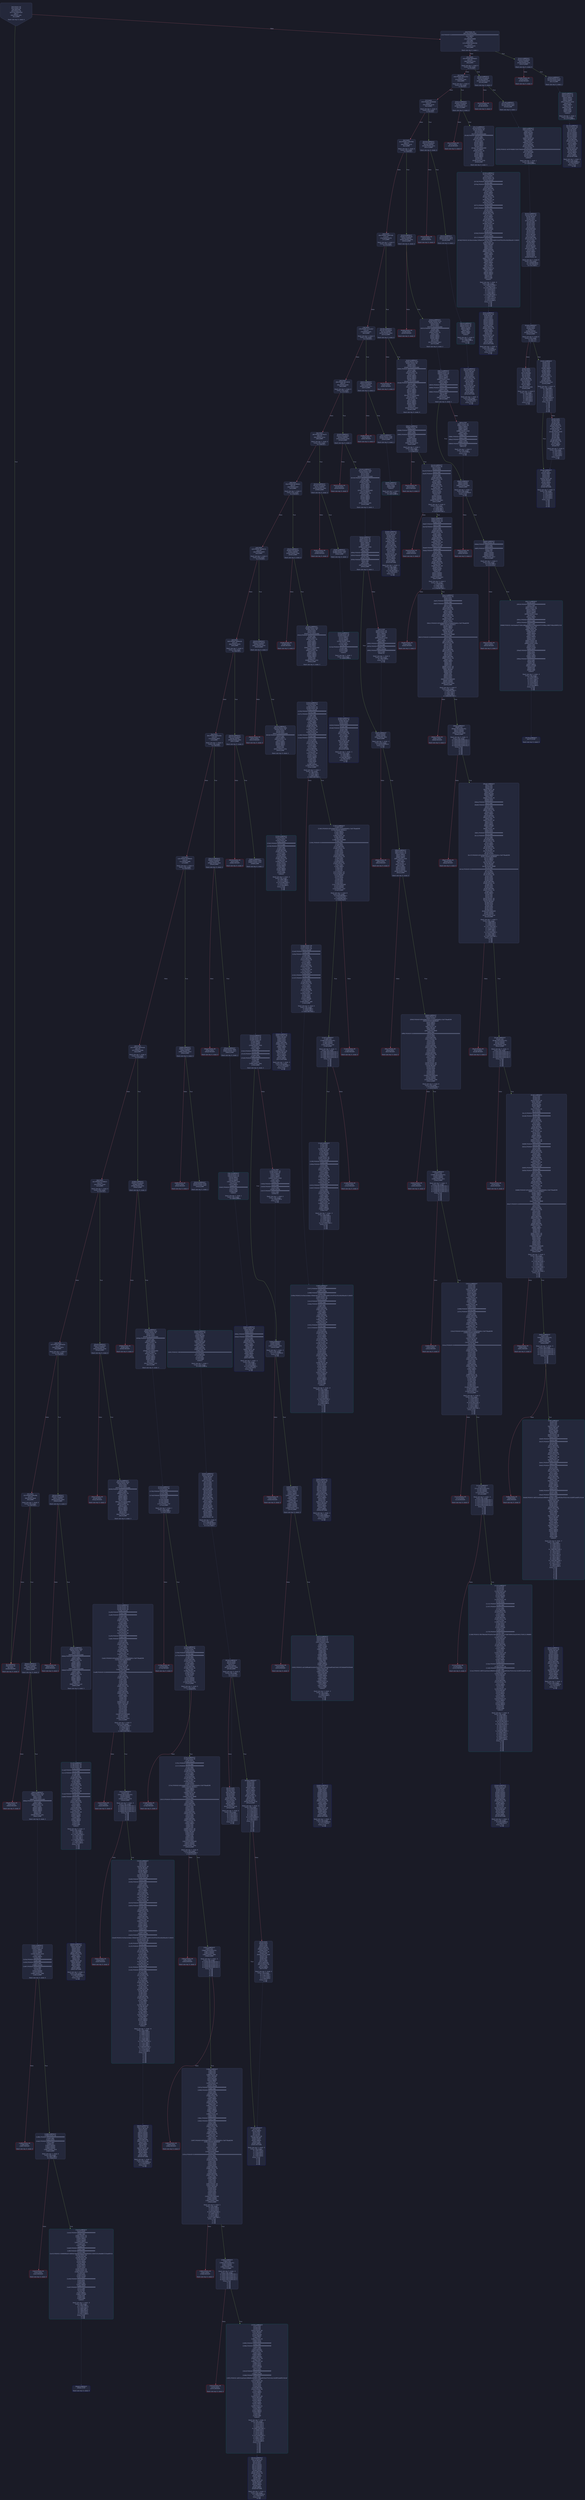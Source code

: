digraph G {
    node [shape=box, style="filled, rounded", color="#565f89", fontcolor="#c0caf5", fontname="Helvetica", fillcolor="#24283b"];
    edge [color="#414868", fontcolor="#c0caf5", fontname="Helvetica"];
    bgcolor="#1a1b26";
    0 [ label = "[00] PUSH1 60
[02] PUSH1 40
[04] MSTORE
[05] PUSH1 04
[07] CALLDATASIZE
[08] LT
[09] PUSH2 00fc
[0c] JUMPI

Stack size req: 0, sizeΔ: 0
" shape = invhouse]
    1 [ label = "[0d] PUSH1 00
[0f] CALLDATALOAD
[10] PUSH29 0100000000000000000000000000000000000000000000000000000000
[2e] SWAP1
[2f] DIV
[30] PUSH4 ffffffff
[35] AND
[36] DUP1
[37] PUSH4 05d2035b
[3c] EQ
[3d] PUSH2 0101
[40] JUMPI

Stack size req: 0, sizeΔ: 1
"]
    2 [ label = "[41] DUP1
[42] PUSH4 06fdde03
[47] EQ
[48] PUSH2 012e
[4b] JUMPI

Stack size req: 1, sizeΔ: 0
Entry->Op usage:
	0->71:EQ:1
"]
    3 [ label = "[4c] DUP1
[4d] PUSH4 095ea7b3
[52] EQ
[53] PUSH2 01bc
[56] JUMPI

Stack size req: 1, sizeΔ: 0
Entry->Op usage:
	0->82:EQ:1
"]
    4 [ label = "[57] DUP1
[58] PUSH4 18160ddd
[5d] EQ
[5e] PUSH2 0216
[61] JUMPI

Stack size req: 1, sizeΔ: 0
Entry->Op usage:
	0->93:EQ:1
"]
    5 [ label = "[62] DUP1
[63] PUSH4 23447982
[68] EQ
[69] PUSH2 023f
[6c] JUMPI

Stack size req: 1, sizeΔ: 0
Entry->Op usage:
	0->104:EQ:1
"]
    6 [ label = "[6d] DUP1
[6e] PUSH4 23b872dd
[73] EQ
[74] PUSH2 0278
[77] JUMPI

Stack size req: 1, sizeΔ: 0
Entry->Op usage:
	0->115:EQ:1
"]
    7 [ label = "[78] DUP1
[79] PUSH4 313ce567
[7e] EQ
[7f] PUSH2 02f1
[82] JUMPI

Stack size req: 1, sizeΔ: 0
Entry->Op usage:
	0->126:EQ:1
"]
    8 [ label = "[83] DUP1
[84] PUSH4 40c10f19
[89] EQ
[8a] PUSH2 0320
[8d] JUMPI

Stack size req: 1, sizeΔ: 0
Entry->Op usage:
	0->137:EQ:1
"]
    9 [ label = "[8e] DUP1
[8f] PUSH4 481c6a75
[94] EQ
[95] PUSH2 037a
[98] JUMPI

Stack size req: 1, sizeΔ: 0
Entry->Op usage:
	0->148:EQ:1
"]
    10 [ label = "[99] DUP1
[9a] PUSH4 66188463
[9f] EQ
[a0] PUSH2 03cf
[a3] JUMPI

Stack size req: 1, sizeΔ: 0
Entry->Op usage:
	0->159:EQ:1
"]
    11 [ label = "[a4] DUP1
[a5] PUSH4 70a08231
[aa] EQ
[ab] PUSH2 0429
[ae] JUMPI

Stack size req: 1, sizeΔ: 0
Entry->Op usage:
	0->170:EQ:1
"]
    12 [ label = "[af] DUP1
[b0] PUSH4 7d64bcb4
[b5] EQ
[b6] PUSH2 0476
[b9] JUMPI

Stack size req: 1, sizeΔ: 0
Entry->Op usage:
	0->181:EQ:1
"]
    13 [ label = "[ba] DUP1
[bb] PUSH4 8da5cb5b
[c0] EQ
[c1] PUSH2 04a3
[c4] JUMPI

Stack size req: 1, sizeΔ: 0
Entry->Op usage:
	0->192:EQ:1
"]
    14 [ label = "[c5] DUP1
[c6] PUSH4 95d89b41
[cb] EQ
[cc] PUSH2 04f8
[cf] JUMPI

Stack size req: 1, sizeΔ: 0
Entry->Op usage:
	0->203:EQ:1
"]
    15 [ label = "[d0] DUP1
[d1] PUSH4 a9059cbb
[d6] EQ
[d7] PUSH2 0586
[da] JUMPI

Stack size req: 1, sizeΔ: 0
Entry->Op usage:
	0->214:EQ:1
"]
    16 [ label = "[db] DUP1
[dc] PUSH4 d73dd623
[e1] EQ
[e2] PUSH2 05e0
[e5] JUMPI

Stack size req: 1, sizeΔ: 0
Entry->Op usage:
	0->225:EQ:1
"]
    17 [ label = "[e6] DUP1
[e7] PUSH4 dd62ed3e
[ec] EQ
[ed] PUSH2 063a
[f0] JUMPI

Stack size req: 1, sizeΔ: 0
Entry->Op usage:
	0->236:EQ:1
"]
    18 [ label = "[f1] DUP1
[f2] PUSH4 f2fde38b
[f7] EQ
[f8] PUSH2 06a6
[fb] JUMPI

Stack size req: 1, sizeΔ: 0
Entry->Op usage:
	0->247:EQ:1
"]
    19 [ label = "[fc] JUMPDEST
[fd] PUSH1 00
[ff] DUP1
[0100] REVERT

Stack size req: 0, sizeΔ: 0
" color = "red"]
    20 [ label = "[0101] JUMPDEST
[0102] CALLVALUE
[0103] ISZERO
[0104] PUSH2 010c
[0107] JUMPI

Stack size req: 0, sizeΔ: 0
"]
    21 [ label = "[0108] PUSH1 00
[010a] DUP1
[010b] REVERT

Stack size req: 0, sizeΔ: 0
" color = "red"]
    22 [ label = "[010c] JUMPDEST
[010d] PUSH2 0114
[0110] PUSH2 06df
[0113] JUMP

Stack size req: 0, sizeΔ: 1
"]
    23 [ label = "[0114] JUMPDEST
[0115] PUSH1 40
[0117] MLOAD
[0118] DUP1
[0119] DUP3
[011a] ISZERO
[011b] ISZERO
[011c] ISZERO
[011d] ISZERO
[011e] DUP2
[011f] MSTORE
[0120] PUSH1 20
[0122] ADD
[0123] SWAP2
[0124] POP
[0125] POP
[0126] PUSH1 40
[0128] MLOAD
[0129] DUP1
[012a] SWAP2
[012b] SUB
[012c] SWAP1
[012d] RETURN

Stack size req: 1, sizeΔ: -1
Entry->Op usage:
	0->282:ISZERO:0
	0->292:POP:0
Entry->Exit:
	0->😵
" color = "darkblue"]
    24 [ label = "[012e] JUMPDEST
[012f] CALLVALUE
[0130] ISZERO
[0131] PUSH2 0139
[0134] JUMPI

Stack size req: 0, sizeΔ: 0
"]
    25 [ label = "[0135] PUSH1 00
[0137] DUP1
[0138] REVERT

Stack size req: 0, sizeΔ: 0
" color = "red"]
    26 [ label = "[0139] JUMPDEST
[013a] PUSH2 0141
[013d] PUSH2 06f2
[0140] JUMP

Stack size req: 0, sizeΔ: 1
"]
    27 [ label = "[0141] JUMPDEST
[0142] PUSH1 40
[0144] MLOAD
[0145] DUP1
[0146] DUP1
[0147] PUSH1 20
[0149] ADD
[014a] DUP3
[014b] DUP2
[014c] SUB
[014d] DUP3
[014e] MSTORE
[014f] DUP4
[0150] DUP2
[0151] DUP2
[0152] MLOAD
[0153] DUP2
[0154] MSTORE
[0155] PUSH1 20
[0157] ADD
[0158] SWAP2
[0159] POP
[015a] DUP1
[015b] MLOAD
[015c] SWAP1
[015d] PUSH1 20
[015f] ADD
[0160] SWAP1
[0161] DUP1
[0162] DUP4
[0163] DUP4
[0164] PUSH1 00

Stack size req: 1, sizeΔ: 9
Entry->Op usage:
	0->338:MLOAD:0
	0->347:MLOAD:0
	0->351:ADD:1
"]
    28 [ label = "[0166] JUMPDEST
[0167] DUP4
[0168] DUP2
[0169] LT
[016a] ISZERO
[016b] PUSH2 0181
[016e] JUMPI

Stack size req: 4, sizeΔ: 0
Entry->Op usage:
	0->361:LT:0
	3->361:LT:1
"]
    29 [ label = "[016f] DUP1
[0170] DUP3
[0171] ADD
[0172] MLOAD
[0173] DUP2
[0174] DUP5
[0175] ADD
[0176] MSTORE
[0177] PUSH1 20
[0179] DUP2
[017a] ADD
[017b] SWAP1
[017c] POP
[017d] PUSH2 0166
[0180] JUMP

Stack size req: 3, sizeΔ: 0
Entry->Op usage:
	0->369:ADD:1
	0->373:ADD:1
	0->378:ADD:0
	0->380:POP:0
	1->369:ADD:0
	2->373:ADD:0
Entry->Exit:
	0->😵
"]
    30 [ label = "[0181] JUMPDEST
[0182] POP
[0183] POP
[0184] POP
[0185] POP
[0186] SWAP1
[0187] POP
[0188] SWAP1
[0189] DUP2
[018a] ADD
[018b] SWAP1
[018c] PUSH1 1f
[018e] AND
[018f] DUP1
[0190] ISZERO
[0191] PUSH2 01ae
[0194] JUMPI

Stack size req: 7, sizeΔ: -5
Entry->Op usage:
	0->386:POP:0
	1->387:POP:0
	2->388:POP:0
	3->389:POP:0
	4->394:ADD:0
	4->398:AND:1
	4->400:ISZERO:0
	5->391:POP:0
	6->394:ADD:1
Entry->Exit:
	0->😵
	1->😵
	2->😵
	3->😵
	4->0
	5->😵
	6->😵
"]
    31 [ label = "[0195] DUP1
[0196] DUP3
[0197] SUB
[0198] DUP1
[0199] MLOAD
[019a] PUSH1 01
[019c] DUP4
[019d] PUSH1 20
[019f] SUB
[01a0] PUSH2 0100
[01a3] EXP
[01a4] SUB
[01a5] NOT
[01a6] AND
[01a7] DUP2
[01a8] MSTORE
[01a9] PUSH1 20
[01ab] ADD
[01ac] SWAP2
[01ad] POP

Stack size req: 2, sizeΔ: 0
Entry->Op usage:
	0->407:SUB:1
	0->415:SUB:1
	1->407:SUB:0
	1->429:POP:0
Entry->Exit:
	1->😵
"]
    32 [ label = "[01ae] JUMPDEST
[01af] POP
[01b0] SWAP3
[01b1] POP
[01b2] POP
[01b3] POP
[01b4] PUSH1 40
[01b6] MLOAD
[01b7] DUP1
[01b8] SWAP2
[01b9] SUB
[01ba] SWAP1
[01bb] RETURN

Stack size req: 5, sizeΔ: -5
Entry->Op usage:
	0->431:POP:0
	1->441:SUB:0
	2->434:POP:0
	3->435:POP:0
	4->433:POP:0
Entry->Exit:
	0->😵
	1->😵
	2->😵
	3->😵
	4->😵
" color = "darkblue"]
    33 [ label = "[01bc] JUMPDEST
[01bd] CALLVALUE
[01be] ISZERO
[01bf] PUSH2 01c7
[01c2] JUMPI

Stack size req: 0, sizeΔ: 0
"]
    34 [ label = "[01c3] PUSH1 00
[01c5] DUP1
[01c6] REVERT

Stack size req: 0, sizeΔ: 0
" color = "red"]
    35 [ label = "[01c7] JUMPDEST
[01c8] PUSH2 01fc
[01cb] PUSH1 04
[01cd] DUP1
[01ce] DUP1
[01cf] CALLDATALOAD
[01d0] PUSH20 ffffffffffffffffffffffffffffffffffffffff
[01e5] AND
[01e6] SWAP1
[01e7] PUSH1 20
[01e9] ADD
[01ea] SWAP1
[01eb] SWAP2
[01ec] SWAP1
[01ed] DUP1
[01ee] CALLDATALOAD
[01ef] SWAP1
[01f0] PUSH1 20
[01f2] ADD
[01f3] SWAP1
[01f4] SWAP2
[01f5] SWAP1
[01f6] POP
[01f7] POP
[01f8] PUSH2 072b
[01fb] JUMP

Stack size req: 0, sizeΔ: 3
"]
    36 [ label = "[01fc] JUMPDEST
[01fd] PUSH1 40
[01ff] MLOAD
[0200] DUP1
[0201] DUP3
[0202] ISZERO
[0203] ISZERO
[0204] ISZERO
[0205] ISZERO
[0206] DUP2
[0207] MSTORE
[0208] PUSH1 20
[020a] ADD
[020b] SWAP2
[020c] POP
[020d] POP
[020e] PUSH1 40
[0210] MLOAD
[0211] DUP1
[0212] SWAP2
[0213] SUB
[0214] SWAP1
[0215] RETURN

Stack size req: 1, sizeΔ: -1
Entry->Op usage:
	0->514:ISZERO:0
	0->524:POP:0
Entry->Exit:
	0->😵
" color = "darkblue"]
    37 [ label = "[0216] JUMPDEST
[0217] CALLVALUE
[0218] ISZERO
[0219] PUSH2 0221
[021c] JUMPI

Stack size req: 0, sizeΔ: 0
"]
    38 [ label = "[021d] PUSH1 00
[021f] DUP1
[0220] REVERT

Stack size req: 0, sizeΔ: 0
" color = "red"]
    39 [ label = "[0221] JUMPDEST
[0222] PUSH2 0229
[0225] PUSH2 081d
[0228] JUMP

Stack size req: 0, sizeΔ: 1
"]
    40 [ label = "[0229] JUMPDEST
[022a] PUSH1 40
[022c] MLOAD
[022d] DUP1
[022e] DUP3
[022f] DUP2
[0230] MSTORE
[0231] PUSH1 20
[0233] ADD
[0234] SWAP2
[0235] POP
[0236] POP
[0237] PUSH1 40
[0239] MLOAD
[023a] DUP1
[023b] SWAP2
[023c] SUB
[023d] SWAP1
[023e] RETURN

Stack size req: 1, sizeΔ: -1
Entry->Op usage:
	0->560:MSTORE:1
	0->565:POP:0
Entry->Exit:
	0->😵
" color = "darkblue"]
    41 [ label = "[023f] JUMPDEST
[0240] CALLVALUE
[0241] ISZERO
[0242] PUSH2 024a
[0245] JUMPI

Stack size req: 0, sizeΔ: 0
"]
    42 [ label = "[0246] PUSH1 00
[0248] DUP1
[0249] REVERT

Stack size req: 0, sizeΔ: 0
" color = "red"]
    43 [ label = "[024a] JUMPDEST
[024b] PUSH2 0276
[024e] PUSH1 04
[0250] DUP1
[0251] DUP1
[0252] CALLDATALOAD
[0253] PUSH20 ffffffffffffffffffffffffffffffffffffffff
[0268] AND
[0269] SWAP1
[026a] PUSH1 20
[026c] ADD
[026d] SWAP1
[026e] SWAP2
[026f] SWAP1
[0270] POP
[0271] POP
[0272] PUSH2 0827
[0275] JUMP

Stack size req: 0, sizeΔ: 2
"]
    44 [ label = "[0276] JUMPDEST
[0277] STOP

Stack size req: 0, sizeΔ: 0
" color = "darkblue"]
    45 [ label = "[0278] JUMPDEST
[0279] CALLVALUE
[027a] ISZERO
[027b] PUSH2 0283
[027e] JUMPI

Stack size req: 0, sizeΔ: 0
"]
    46 [ label = "[027f] PUSH1 00
[0281] DUP1
[0282] REVERT

Stack size req: 0, sizeΔ: 0
" color = "red"]
    47 [ label = "[0283] JUMPDEST
[0284] PUSH2 02d7
[0287] PUSH1 04
[0289] DUP1
[028a] DUP1
[028b] CALLDATALOAD
[028c] PUSH20 ffffffffffffffffffffffffffffffffffffffff
[02a1] AND
[02a2] SWAP1
[02a3] PUSH1 20
[02a5] ADD
[02a6] SWAP1
[02a7] SWAP2
[02a8] SWAP1
[02a9] DUP1
[02aa] CALLDATALOAD
[02ab] PUSH20 ffffffffffffffffffffffffffffffffffffffff
[02c0] AND
[02c1] SWAP1
[02c2] PUSH1 20
[02c4] ADD
[02c5] SWAP1
[02c6] SWAP2
[02c7] SWAP1
[02c8] DUP1
[02c9] CALLDATALOAD
[02ca] SWAP1
[02cb] PUSH1 20
[02cd] ADD
[02ce] SWAP1
[02cf] SWAP2
[02d0] SWAP1
[02d1] POP
[02d2] POP
[02d3] PUSH2 09d7
[02d6] JUMP

Stack size req: 0, sizeΔ: 4
"]
    48 [ label = "[02d7] JUMPDEST
[02d8] PUSH1 40
[02da] MLOAD
[02db] DUP1
[02dc] DUP3
[02dd] ISZERO
[02de] ISZERO
[02df] ISZERO
[02e0] ISZERO
[02e1] DUP2
[02e2] MSTORE
[02e3] PUSH1 20
[02e5] ADD
[02e6] SWAP2
[02e7] POP
[02e8] POP
[02e9] PUSH1 40
[02eb] MLOAD
[02ec] DUP1
[02ed] SWAP2
[02ee] SUB
[02ef] SWAP1
[02f0] RETURN

Stack size req: 1, sizeΔ: -1
Entry->Op usage:
	0->733:ISZERO:0
	0->743:POP:0
Entry->Exit:
	0->😵
" color = "darkblue"]
    49 [ label = "[02f1] JUMPDEST
[02f2] CALLVALUE
[02f3] ISZERO
[02f4] PUSH2 02fc
[02f7] JUMPI

Stack size req: 0, sizeΔ: 0
"]
    50 [ label = "[02f8] PUSH1 00
[02fa] DUP1
[02fb] REVERT

Stack size req: 0, sizeΔ: 0
" color = "red"]
    51 [ label = "[02fc] JUMPDEST
[02fd] PUSH2 0304
[0300] PUSH2 0ef9
[0303] JUMP

Stack size req: 0, sizeΔ: 1
"]
    52 [ label = "[0304] JUMPDEST
[0305] PUSH1 40
[0307] MLOAD
[0308] DUP1
[0309] DUP3
[030a] PUSH1 ff
[030c] AND
[030d] PUSH1 ff
[030f] AND
[0310] DUP2
[0311] MSTORE
[0312] PUSH1 20
[0314] ADD
[0315] SWAP2
[0316] POP
[0317] POP
[0318] PUSH1 40
[031a] MLOAD
[031b] DUP1
[031c] SWAP2
[031d] SUB
[031e] SWAP1
[031f] RETURN

Stack size req: 1, sizeΔ: -1
Entry->Op usage:
	0->780:AND:1
	0->783:AND:1
	0->785:MSTORE:1
	0->790:POP:0
Entry->Exit:
	0->😵
" color = "darkblue"]
    53 [ label = "[0320] JUMPDEST
[0321] CALLVALUE
[0322] ISZERO
[0323] PUSH2 032b
[0326] JUMPI

Stack size req: 0, sizeΔ: 0
"]
    54 [ label = "[0327] PUSH1 00
[0329] DUP1
[032a] REVERT

Stack size req: 0, sizeΔ: 0
" color = "red"]
    55 [ label = "[032b] JUMPDEST
[032c] PUSH2 0360
[032f] PUSH1 04
[0331] DUP1
[0332] DUP1
[0333] CALLDATALOAD
[0334] PUSH20 ffffffffffffffffffffffffffffffffffffffff
[0349] AND
[034a] SWAP1
[034b] PUSH1 20
[034d] ADD
[034e] SWAP1
[034f] SWAP2
[0350] SWAP1
[0351] DUP1
[0352] CALLDATALOAD
[0353] SWAP1
[0354] PUSH1 20
[0356] ADD
[0357] SWAP1
[0358] SWAP2
[0359] SWAP1
[035a] POP
[035b] POP
[035c] PUSH2 0efe
[035f] JUMP

Stack size req: 0, sizeΔ: 3
"]
    56 [ label = "[0360] JUMPDEST
[0361] PUSH1 40
[0363] MLOAD
[0364] DUP1
[0365] DUP3
[0366] ISZERO
[0367] ISZERO
[0368] ISZERO
[0369] ISZERO
[036a] DUP2
[036b] MSTORE
[036c] PUSH1 20
[036e] ADD
[036f] SWAP2
[0370] POP
[0371] POP
[0372] PUSH1 40
[0374] MLOAD
[0375] DUP1
[0376] SWAP2
[0377] SUB
[0378] SWAP1
[0379] RETURN

Stack size req: 1, sizeΔ: -1
Entry->Op usage:
	0->870:ISZERO:0
	0->880:POP:0
Entry->Exit:
	0->😵
" color = "darkblue"]
    57 [ label = "[037a] JUMPDEST
[037b] CALLVALUE
[037c] ISZERO
[037d] PUSH2 0385
[0380] JUMPI

Stack size req: 0, sizeΔ: 0
"]
    58 [ label = "[0381] PUSH1 00
[0383] DUP1
[0384] REVERT

Stack size req: 0, sizeΔ: 0
" color = "red"]
    59 [ label = "[0385] JUMPDEST
[0386] PUSH2 038d
[0389] PUSH2 122c
[038c] JUMP

Stack size req: 0, sizeΔ: 1
"]
    60 [ label = "[038d] JUMPDEST
[038e] PUSH1 40
[0390] MLOAD
[0391] DUP1
[0392] DUP3
[0393] PUSH20 ffffffffffffffffffffffffffffffffffffffff
[03a8] AND
[03a9] PUSH20 ffffffffffffffffffffffffffffffffffffffff
[03be] AND
[03bf] DUP2
[03c0] MSTORE
[03c1] PUSH1 20
[03c3] ADD
[03c4] SWAP2
[03c5] POP
[03c6] POP
[03c7] PUSH1 40
[03c9] MLOAD
[03ca] DUP1
[03cb] SWAP2
[03cc] SUB
[03cd] SWAP1
[03ce] RETURN

Stack size req: 1, sizeΔ: -1
Entry->Op usage:
	0->936:AND:1
	0->958:AND:1
	0->960:MSTORE:1
	0->965:POP:0
Entry->Exit:
	0->😵
" color = "darkblue"]
    61 [ label = "[03cf] JUMPDEST
[03d0] CALLVALUE
[03d1] ISZERO
[03d2] PUSH2 03da
[03d5] JUMPI

Stack size req: 0, sizeΔ: 0
"]
    62 [ label = "[03d6] PUSH1 00
[03d8] DUP1
[03d9] REVERT

Stack size req: 0, sizeΔ: 0
" color = "red"]
    63 [ label = "[03da] JUMPDEST
[03db] PUSH2 040f
[03de] PUSH1 04
[03e0] DUP1
[03e1] DUP1
[03e2] CALLDATALOAD
[03e3] PUSH20 ffffffffffffffffffffffffffffffffffffffff
[03f8] AND
[03f9] SWAP1
[03fa] PUSH1 20
[03fc] ADD
[03fd] SWAP1
[03fe] SWAP2
[03ff] SWAP1
[0400] DUP1
[0401] CALLDATALOAD
[0402] SWAP1
[0403] PUSH1 20
[0405] ADD
[0406] SWAP1
[0407] SWAP2
[0408] SWAP1
[0409] POP
[040a] POP
[040b] PUSH2 1252
[040e] JUMP

Stack size req: 0, sizeΔ: 3
"]
    64 [ label = "[040f] JUMPDEST
[0410] PUSH1 40
[0412] MLOAD
[0413] DUP1
[0414] DUP3
[0415] ISZERO
[0416] ISZERO
[0417] ISZERO
[0418] ISZERO
[0419] DUP2
[041a] MSTORE
[041b] PUSH1 20
[041d] ADD
[041e] SWAP2
[041f] POP
[0420] POP
[0421] PUSH1 40
[0423] MLOAD
[0424] DUP1
[0425] SWAP2
[0426] SUB
[0427] SWAP1
[0428] RETURN

Stack size req: 1, sizeΔ: -1
Entry->Op usage:
	0->1045:ISZERO:0
	0->1055:POP:0
Entry->Exit:
	0->😵
" color = "darkblue"]
    65 [ label = "[0429] JUMPDEST
[042a] CALLVALUE
[042b] ISZERO
[042c] PUSH2 0434
[042f] JUMPI

Stack size req: 0, sizeΔ: 0
"]
    66 [ label = "[0430] PUSH1 00
[0432] DUP1
[0433] REVERT

Stack size req: 0, sizeΔ: 0
" color = "red"]
    67 [ label = "[0434] JUMPDEST
[0435] PUSH2 0460
[0438] PUSH1 04
[043a] DUP1
[043b] DUP1
[043c] CALLDATALOAD
[043d] PUSH20 ffffffffffffffffffffffffffffffffffffffff
[0452] AND
[0453] SWAP1
[0454] PUSH1 20
[0456] ADD
[0457] SWAP1
[0458] SWAP2
[0459] SWAP1
[045a] POP
[045b] POP
[045c] PUSH2 155b
[045f] JUMP

Stack size req: 0, sizeΔ: 2
"]
    68 [ label = "[0460] JUMPDEST
[0461] PUSH1 40
[0463] MLOAD
[0464] DUP1
[0465] DUP3
[0466] DUP2
[0467] MSTORE
[0468] PUSH1 20
[046a] ADD
[046b] SWAP2
[046c] POP
[046d] POP
[046e] PUSH1 40
[0470] MLOAD
[0471] DUP1
[0472] SWAP2
[0473] SUB
[0474] SWAP1
[0475] RETURN

Stack size req: 1, sizeΔ: -1
Entry->Op usage:
	0->1127:MSTORE:1
	0->1132:POP:0
Entry->Exit:
	0->😵
" color = "darkblue"]
    69 [ label = "[0476] JUMPDEST
[0477] CALLVALUE
[0478] ISZERO
[0479] PUSH2 0481
[047c] JUMPI

Stack size req: 0, sizeΔ: 0
"]
    70 [ label = "[047d] PUSH1 00
[047f] DUP1
[0480] REVERT

Stack size req: 0, sizeΔ: 0
" color = "red"]
    71 [ label = "[0481] JUMPDEST
[0482] PUSH2 0489
[0485] PUSH2 15a3
[0488] JUMP

Stack size req: 0, sizeΔ: 1
"]
    72 [ label = "[0489] JUMPDEST
[048a] PUSH1 40
[048c] MLOAD
[048d] DUP1
[048e] DUP3
[048f] ISZERO
[0490] ISZERO
[0491] ISZERO
[0492] ISZERO
[0493] DUP2
[0494] MSTORE
[0495] PUSH1 20
[0497] ADD
[0498] SWAP2
[0499] POP
[049a] POP
[049b] PUSH1 40
[049d] MLOAD
[049e] DUP1
[049f] SWAP2
[04a0] SUB
[04a1] SWAP1
[04a2] RETURN

Stack size req: 1, sizeΔ: -1
Entry->Op usage:
	0->1167:ISZERO:0
	0->1177:POP:0
Entry->Exit:
	0->😵
" color = "darkblue"]
    73 [ label = "[04a3] JUMPDEST
[04a4] CALLVALUE
[04a5] ISZERO
[04a6] PUSH2 04ae
[04a9] JUMPI

Stack size req: 0, sizeΔ: 0
"]
    74 [ label = "[04aa] PUSH1 00
[04ac] DUP1
[04ad] REVERT

Stack size req: 0, sizeΔ: 0
" color = "red"]
    75 [ label = "[04ae] JUMPDEST
[04af] PUSH2 04b6
[04b2] PUSH2 16c3
[04b5] JUMP

Stack size req: 0, sizeΔ: 1
"]
    76 [ label = "[04b6] JUMPDEST
[04b7] PUSH1 40
[04b9] MLOAD
[04ba] DUP1
[04bb] DUP3
[04bc] PUSH20 ffffffffffffffffffffffffffffffffffffffff
[04d1] AND
[04d2] PUSH20 ffffffffffffffffffffffffffffffffffffffff
[04e7] AND
[04e8] DUP2
[04e9] MSTORE
[04ea] PUSH1 20
[04ec] ADD
[04ed] SWAP2
[04ee] POP
[04ef] POP
[04f0] PUSH1 40
[04f2] MLOAD
[04f3] DUP1
[04f4] SWAP2
[04f5] SUB
[04f6] SWAP1
[04f7] RETURN

Stack size req: 1, sizeΔ: -1
Entry->Op usage:
	0->1233:AND:1
	0->1255:AND:1
	0->1257:MSTORE:1
	0->1262:POP:0
Entry->Exit:
	0->😵
" color = "darkblue"]
    77 [ label = "[04f8] JUMPDEST
[04f9] CALLVALUE
[04fa] ISZERO
[04fb] PUSH2 0503
[04fe] JUMPI

Stack size req: 0, sizeΔ: 0
"]
    78 [ label = "[04ff] PUSH1 00
[0501] DUP1
[0502] REVERT

Stack size req: 0, sizeΔ: 0
" color = "red"]
    79 [ label = "[0503] JUMPDEST
[0504] PUSH2 050b
[0507] PUSH2 16e9
[050a] JUMP

Stack size req: 0, sizeΔ: 1
"]
    80 [ label = "[050b] JUMPDEST
[050c] PUSH1 40
[050e] MLOAD
[050f] DUP1
[0510] DUP1
[0511] PUSH1 20
[0513] ADD
[0514] DUP3
[0515] DUP2
[0516] SUB
[0517] DUP3
[0518] MSTORE
[0519] DUP4
[051a] DUP2
[051b] DUP2
[051c] MLOAD
[051d] DUP2
[051e] MSTORE
[051f] PUSH1 20
[0521] ADD
[0522] SWAP2
[0523] POP
[0524] DUP1
[0525] MLOAD
[0526] SWAP1
[0527] PUSH1 20
[0529] ADD
[052a] SWAP1
[052b] DUP1
[052c] DUP4
[052d] DUP4
[052e] PUSH1 00

Stack size req: 1, sizeΔ: 9
Entry->Op usage:
	0->1308:MLOAD:0
	0->1317:MLOAD:0
	0->1321:ADD:1
"]
    81 [ label = "[0530] JUMPDEST
[0531] DUP4
[0532] DUP2
[0533] LT
[0534] ISZERO
[0535] PUSH2 054b
[0538] JUMPI

Stack size req: 4, sizeΔ: 0
Entry->Op usage:
	0->1331:LT:0
	3->1331:LT:1
"]
    82 [ label = "[0539] DUP1
[053a] DUP3
[053b] ADD
[053c] MLOAD
[053d] DUP2
[053e] DUP5
[053f] ADD
[0540] MSTORE
[0541] PUSH1 20
[0543] DUP2
[0544] ADD
[0545] SWAP1
[0546] POP
[0547] PUSH2 0530
[054a] JUMP

Stack size req: 3, sizeΔ: 0
Entry->Op usage:
	0->1339:ADD:1
	0->1343:ADD:1
	0->1348:ADD:0
	0->1350:POP:0
	1->1339:ADD:0
	2->1343:ADD:0
Entry->Exit:
	0->😵
"]
    83 [ label = "[054b] JUMPDEST
[054c] POP
[054d] POP
[054e] POP
[054f] POP
[0550] SWAP1
[0551] POP
[0552] SWAP1
[0553] DUP2
[0554] ADD
[0555] SWAP1
[0556] PUSH1 1f
[0558] AND
[0559] DUP1
[055a] ISZERO
[055b] PUSH2 0578
[055e] JUMPI

Stack size req: 7, sizeΔ: -5
Entry->Op usage:
	0->1356:POP:0
	1->1357:POP:0
	2->1358:POP:0
	3->1359:POP:0
	4->1364:ADD:0
	4->1368:AND:1
	4->1370:ISZERO:0
	5->1361:POP:0
	6->1364:ADD:1
Entry->Exit:
	0->😵
	1->😵
	2->😵
	3->😵
	4->0
	5->😵
	6->😵
"]
    84 [ label = "[055f] DUP1
[0560] DUP3
[0561] SUB
[0562] DUP1
[0563] MLOAD
[0564] PUSH1 01
[0566] DUP4
[0567] PUSH1 20
[0569] SUB
[056a] PUSH2 0100
[056d] EXP
[056e] SUB
[056f] NOT
[0570] AND
[0571] DUP2
[0572] MSTORE
[0573] PUSH1 20
[0575] ADD
[0576] SWAP2
[0577] POP

Stack size req: 2, sizeΔ: 0
Entry->Op usage:
	0->1377:SUB:1
	0->1385:SUB:1
	1->1377:SUB:0
	1->1399:POP:0
Entry->Exit:
	1->😵
"]
    85 [ label = "[0578] JUMPDEST
[0579] POP
[057a] SWAP3
[057b] POP
[057c] POP
[057d] POP
[057e] PUSH1 40
[0580] MLOAD
[0581] DUP1
[0582] SWAP2
[0583] SUB
[0584] SWAP1
[0585] RETURN

Stack size req: 5, sizeΔ: -5
Entry->Op usage:
	0->1401:POP:0
	1->1411:SUB:0
	2->1404:POP:0
	3->1405:POP:0
	4->1403:POP:0
Entry->Exit:
	0->😵
	1->😵
	2->😵
	3->😵
	4->😵
" color = "darkblue"]
    86 [ label = "[0586] JUMPDEST
[0587] CALLVALUE
[0588] ISZERO
[0589] PUSH2 0591
[058c] JUMPI

Stack size req: 0, sizeΔ: 0
"]
    87 [ label = "[058d] PUSH1 00
[058f] DUP1
[0590] REVERT

Stack size req: 0, sizeΔ: 0
" color = "red"]
    88 [ label = "[0591] JUMPDEST
[0592] PUSH2 05c6
[0595] PUSH1 04
[0597] DUP1
[0598] DUP1
[0599] CALLDATALOAD
[059a] PUSH20 ffffffffffffffffffffffffffffffffffffffff
[05af] AND
[05b0] SWAP1
[05b1] PUSH1 20
[05b3] ADD
[05b4] SWAP1
[05b5] SWAP2
[05b6] SWAP1
[05b7] DUP1
[05b8] CALLDATALOAD
[05b9] SWAP1
[05ba] PUSH1 20
[05bc] ADD
[05bd] SWAP1
[05be] SWAP2
[05bf] SWAP1
[05c0] POP
[05c1] POP
[05c2] PUSH2 1722
[05c5] JUMP

Stack size req: 0, sizeΔ: 3
"]
    89 [ label = "[05c6] JUMPDEST
[05c7] PUSH1 40
[05c9] MLOAD
[05ca] DUP1
[05cb] DUP3
[05cc] ISZERO
[05cd] ISZERO
[05ce] ISZERO
[05cf] ISZERO
[05d0] DUP2
[05d1] MSTORE
[05d2] PUSH1 20
[05d4] ADD
[05d5] SWAP2
[05d6] POP
[05d7] POP
[05d8] PUSH1 40
[05da] MLOAD
[05db] DUP1
[05dc] SWAP2
[05dd] SUB
[05de] SWAP1
[05df] RETURN

Stack size req: 1, sizeΔ: -1
Entry->Op usage:
	0->1484:ISZERO:0
	0->1494:POP:0
Entry->Exit:
	0->😵
" color = "darkblue"]
    90 [ label = "[05e0] JUMPDEST
[05e1] CALLVALUE
[05e2] ISZERO
[05e3] PUSH2 05eb
[05e6] JUMPI

Stack size req: 0, sizeΔ: 0
"]
    91 [ label = "[05e7] PUSH1 00
[05e9] DUP1
[05ea] REVERT

Stack size req: 0, sizeΔ: 0
" color = "red"]
    92 [ label = "[05eb] JUMPDEST
[05ec] PUSH2 0620
[05ef] PUSH1 04
[05f1] DUP1
[05f2] DUP1
[05f3] CALLDATALOAD
[05f4] PUSH20 ffffffffffffffffffffffffffffffffffffffff
[0609] AND
[060a] SWAP1
[060b] PUSH1 20
[060d] ADD
[060e] SWAP1
[060f] SWAP2
[0610] SWAP1
[0611] DUP1
[0612] CALLDATALOAD
[0613] SWAP1
[0614] PUSH1 20
[0616] ADD
[0617] SWAP1
[0618] SWAP2
[0619] SWAP1
[061a] POP
[061b] POP
[061c] PUSH2 1a31
[061f] JUMP

Stack size req: 0, sizeΔ: 3
"]
    93 [ label = "[0620] JUMPDEST
[0621] PUSH1 40
[0623] MLOAD
[0624] DUP1
[0625] DUP3
[0626] ISZERO
[0627] ISZERO
[0628] ISZERO
[0629] ISZERO
[062a] DUP2
[062b] MSTORE
[062c] PUSH1 20
[062e] ADD
[062f] SWAP2
[0630] POP
[0631] POP
[0632] PUSH1 40
[0634] MLOAD
[0635] DUP1
[0636] SWAP2
[0637] SUB
[0638] SWAP1
[0639] RETURN

Stack size req: 1, sizeΔ: -1
Entry->Op usage:
	0->1574:ISZERO:0
	0->1584:POP:0
Entry->Exit:
	0->😵
" color = "darkblue"]
    94 [ label = "[063a] JUMPDEST
[063b] CALLVALUE
[063c] ISZERO
[063d] PUSH2 0645
[0640] JUMPI

Stack size req: 0, sizeΔ: 0
"]
    95 [ label = "[0641] PUSH1 00
[0643] DUP1
[0644] REVERT

Stack size req: 0, sizeΔ: 0
" color = "red"]
    96 [ label = "[0645] JUMPDEST
[0646] PUSH2 0690
[0649] PUSH1 04
[064b] DUP1
[064c] DUP1
[064d] CALLDATALOAD
[064e] PUSH20 ffffffffffffffffffffffffffffffffffffffff
[0663] AND
[0664] SWAP1
[0665] PUSH1 20
[0667] ADD
[0668] SWAP1
[0669] SWAP2
[066a] SWAP1
[066b] DUP1
[066c] CALLDATALOAD
[066d] PUSH20 ffffffffffffffffffffffffffffffffffffffff
[0682] AND
[0683] SWAP1
[0684] PUSH1 20
[0686] ADD
[0687] SWAP1
[0688] SWAP2
[0689] SWAP1
[068a] POP
[068b] POP
[068c] PUSH2 1ca5
[068f] JUMP

Stack size req: 0, sizeΔ: 3
"]
    97 [ label = "[0690] JUMPDEST
[0691] PUSH1 40
[0693] MLOAD
[0694] DUP1
[0695] DUP3
[0696] DUP2
[0697] MSTORE
[0698] PUSH1 20
[069a] ADD
[069b] SWAP2
[069c] POP
[069d] POP
[069e] PUSH1 40
[06a0] MLOAD
[06a1] DUP1
[06a2] SWAP2
[06a3] SUB
[06a4] SWAP1
[06a5] RETURN

Stack size req: 1, sizeΔ: -1
Entry->Op usage:
	0->1687:MSTORE:1
	0->1692:POP:0
Entry->Exit:
	0->😵
" color = "darkblue"]
    98 [ label = "[06a6] JUMPDEST
[06a7] CALLVALUE
[06a8] ISZERO
[06a9] PUSH2 06b1
[06ac] JUMPI

Stack size req: 0, sizeΔ: 0
"]
    99 [ label = "[06ad] PUSH1 00
[06af] DUP1
[06b0] REVERT

Stack size req: 0, sizeΔ: 0
" color = "red"]
    100 [ label = "[06b1] JUMPDEST
[06b2] PUSH2 06dd
[06b5] PUSH1 04
[06b7] DUP1
[06b8] DUP1
[06b9] CALLDATALOAD
[06ba] PUSH20 ffffffffffffffffffffffffffffffffffffffff
[06cf] AND
[06d0] SWAP1
[06d1] PUSH1 20
[06d3] ADD
[06d4] SWAP1
[06d5] SWAP2
[06d6] SWAP1
[06d7] POP
[06d8] POP
[06d9] PUSH2 1d2c
[06dc] JUMP

Stack size req: 0, sizeΔ: 2
"]
    101 [ label = "[06dd] JUMPDEST
[06de] STOP

Stack size req: 0, sizeΔ: 0
" color = "darkblue"]
    102 [ label = "[06df] JUMPDEST
[06e0] PUSH1 04
[06e2] PUSH1 14
[06e4] SWAP1
[06e5] SLOAD
[06e6] SWAP1
[06e7] PUSH2 0100
[06ea] EXP
[06eb] SWAP1
[06ec] DIV
[06ed] PUSH1 ff
[06ef] AND
[06f0] DUP2
[06f1] JUMP
Indirect!

Stack size req: 1, sizeΔ: 1
Entry->Op usage:
	0->1777:JUMP:0
" color = "teal"]
    103 [ label = "[06f2] JUMPDEST
[06f3] PUSH1 40
[06f5] DUP1
[06f6] MLOAD
[06f7] SWAP1
[06f8] DUP2
[06f9] ADD
[06fa] PUSH1 40
[06fc] MSTORE
[06fd] DUP1
[06fe] PUSH1 0c
[0700] DUP2
[0701] MSTORE
[0702] PUSH1 20
[0704] ADD
[0705] PUSH32 4d797468657265756d2058500000000000000000000000000000000000000000
[0726] DUP2
[0727] MSTORE
[0728] POP
[0729] DUP2
[072a] JUMP
Indirect!

Stack size req: 1, sizeΔ: 1
Entry->Op usage:
	0->1834:JUMP:0
" color = "teal"]
    104 [ label = "[072b] JUMPDEST
[072c] PUSH1 00
[072e] DUP2
[072f] PUSH1 02
[0731] PUSH1 00
[0733] CALLER
[0734] PUSH20 ffffffffffffffffffffffffffffffffffffffff
[0749] AND
[074a] PUSH20 ffffffffffffffffffffffffffffffffffffffff
[075f] AND
[0760] DUP2
[0761] MSTORE
[0762] PUSH1 20
[0764] ADD
[0765] SWAP1
[0766] DUP2
[0767] MSTORE
[0768] PUSH1 20
[076a] ADD
[076b] PUSH1 00
[076d] SHA3
[076e] PUSH1 00
[0770] DUP6
[0771] PUSH20 ffffffffffffffffffffffffffffffffffffffff
[0786] AND
[0787] PUSH20 ffffffffffffffffffffffffffffffffffffffff
[079c] AND
[079d] DUP2
[079e] MSTORE
[079f] PUSH1 20
[07a1] ADD
[07a2] SWAP1
[07a3] DUP2
[07a4] MSTORE
[07a5] PUSH1 20
[07a7] ADD
[07a8] PUSH1 00
[07aa] SHA3
[07ab] DUP2
[07ac] SWAP1
[07ad] SSTORE
[07ae] POP
[07af] DUP3
[07b0] PUSH20 ffffffffffffffffffffffffffffffffffffffff
[07c5] AND
[07c6] CALLER
[07c7] PUSH20 ffffffffffffffffffffffffffffffffffffffff
[07dc] AND
[07dd] PUSH32 8c5be1e5ebec7d5bd14f71427d1e84f3dd0314c0f7b2291e5b200ac8c7c3b925
[07fe] DUP5
[07ff] PUSH1 40
[0801] MLOAD
[0802] DUP1
[0803] DUP3
[0804] DUP2
[0805] MSTORE
[0806] PUSH1 20
[0808] ADD
[0809] SWAP2
[080a] POP
[080b] POP
[080c] PUSH1 40
[080e] MLOAD
[080f] DUP1
[0810] SWAP2
[0811] SUB
[0812] SWAP1
[0813] LOG3
[0814] PUSH1 01
[0816] SWAP1
[0817] POP
[0818] SWAP3
[0819] SWAP2
[081a] POP
[081b] POP
[081c] JUMP
Indirect!

Stack size req: 3, sizeΔ: -2
Entry->Op usage:
	0->1965:SSTORE:1
	0->1966:POP:0
	0->2053:MSTORE:1
	0->2058:POP:0
	0->2075:POP:0
	1->1926:AND:1
	1->1948:AND:1
	1->1950:MSTORE:1
	1->1989:AND:1
	1->2067:LOG3:4
	1->2074:POP:0
	2->2076:JUMP:0
Entry->Exit:
	0->😵
	1->😵
	2->😵
" color = "teal"]
    105 [ label = "[081d] JUMPDEST
[081e] PUSH1 00
[0820] PUSH1 01
[0822] SLOAD
[0823] SWAP1
[0824] POP
[0825] SWAP1
[0826] JUMP
Indirect!

Stack size req: 1, sizeΔ: 0
Entry->Op usage:
	0->2086:JUMP:0
Entry->Exit:
	0->😵
" color = "teal"]
    106 [ label = "[0827] JUMPDEST
[0828] PUSH1 03
[082a] PUSH1 00
[082c] SWAP1
[082d] SLOAD
[082e] SWAP1
[082f] PUSH2 0100
[0832] EXP
[0833] SWAP1
[0834] DIV
[0835] PUSH20 ffffffffffffffffffffffffffffffffffffffff
[084a] AND
[084b] PUSH20 ffffffffffffffffffffffffffffffffffffffff
[0860] AND
[0861] CALLER
[0862] PUSH20 ffffffffffffffffffffffffffffffffffffffff
[0877] AND
[0878] EQ
[0879] DUP1
[087a] PUSH2 08d0
[087d] JUMPI

Stack size req: 0, sizeΔ: 1
"]
    107 [ label = "[087e] POP
[087f] PUSH1 04
[0881] PUSH1 00
[0883] SWAP1
[0884] SLOAD
[0885] SWAP1
[0886] PUSH2 0100
[0889] EXP
[088a] SWAP1
[088b] DIV
[088c] PUSH20 ffffffffffffffffffffffffffffffffffffffff
[08a1] AND
[08a2] PUSH20 ffffffffffffffffffffffffffffffffffffffff
[08b7] AND
[08b8] CALLER
[08b9] PUSH20 ffffffffffffffffffffffffffffffffffffffff
[08ce] AND
[08cf] EQ

Stack size req: 1, sizeΔ: 0
Entry->Op usage:
	0->2174:POP:0
Entry->Exit:
	0->😵
"]
    108 [ label = "[08d0] JUMPDEST
[08d1] ISZERO
[08d2] ISZERO
[08d3] PUSH2 08db
[08d6] JUMPI

Stack size req: 1, sizeΔ: -1
Entry->Op usage:
	0->2257:ISZERO:0
Entry->Exit:
	0->😵
"]
    109 [ label = "[08d7] PUSH1 00
[08d9] DUP1
[08da] REVERT

Stack size req: 0, sizeΔ: 0
" color = "red"]
    110 [ label = "[08db] JUMPDEST
[08dc] PUSH1 00
[08de] PUSH20 ffffffffffffffffffffffffffffffffffffffff
[08f3] AND
[08f4] DUP2
[08f5] PUSH20 ffffffffffffffffffffffffffffffffffffffff
[090a] AND
[090b] EQ
[090c] ISZERO
[090d] ISZERO
[090e] ISZERO
[090f] PUSH2 0917
[0912] JUMPI

Stack size req: 1, sizeΔ: 0
Entry->Op usage:
	0->2314:AND:1
	0->2315:EQ:0
"]
    111 [ label = "[0913] PUSH1 00
[0915] DUP1
[0916] REVERT

Stack size req: 0, sizeΔ: 0
" color = "red"]
    112 [ label = "[0917] JUMPDEST
[0918] DUP1
[0919] PUSH20 ffffffffffffffffffffffffffffffffffffffff
[092e] AND
[092f] PUSH1 04
[0931] PUSH1 00
[0933] SWAP1
[0934] SLOAD
[0935] SWAP1
[0936] PUSH2 0100
[0939] EXP
[093a] SWAP1
[093b] DIV
[093c] PUSH20 ffffffffffffffffffffffffffffffffffffffff
[0951] AND
[0952] PUSH20 ffffffffffffffffffffffffffffffffffffffff
[0967] AND
[0968] PUSH32 c6a1baebe57160c2d8aaa4affd797ada64a54753248acc4887748a2d99f52332
[0989] PUSH1 40
[098b] MLOAD
[098c] PUSH1 40
[098e] MLOAD
[098f] DUP1
[0990] SWAP2
[0991] SUB
[0992] SWAP1
[0993] LOG3
[0994] DUP1
[0995] PUSH1 04
[0997] PUSH1 00
[0999] PUSH2 0100
[099c] EXP
[099d] DUP2
[099e] SLOAD
[099f] DUP2
[09a0] PUSH20 ffffffffffffffffffffffffffffffffffffffff
[09b5] MUL
[09b6] NOT
[09b7] AND
[09b8] SWAP1
[09b9] DUP4
[09ba] PUSH20 ffffffffffffffffffffffffffffffffffffffff
[09cf] AND
[09d0] MUL
[09d1] OR
[09d2] SWAP1
[09d3] SSTORE
[09d4] POP
[09d5] POP
[09d6] JUMP
Indirect!

Stack size req: 2, sizeΔ: -2
Entry->Op usage:
	0->2350:AND:1
	0->2451:LOG3:4
	0->2511:AND:1
	0->2512:MUL:0
	0->2516:POP:0
	0->2517:POP:0
	1->2518:JUMP:0
Entry->Exit:
	0->😵
	1->😵
" color = "teal"]
    113 [ label = "[09d7] JUMPDEST
[09d8] PUSH1 00
[09da] DUP1
[09db] PUSH20 ffffffffffffffffffffffffffffffffffffffff
[09f0] AND
[09f1] DUP4
[09f2] PUSH20 ffffffffffffffffffffffffffffffffffffffff
[0a07] AND
[0a08] EQ
[0a09] ISZERO
[0a0a] ISZERO
[0a0b] ISZERO
[0a0c] PUSH2 0a14
[0a0f] JUMPI

Stack size req: 2, sizeΔ: 1
Entry->Op usage:
	1->2567:AND:1
	1->2568:EQ:0
"]
    114 [ label = "[0a10] PUSH1 00
[0a12] DUP1
[0a13] REVERT

Stack size req: 0, sizeΔ: 0
" color = "red"]
    115 [ label = "[0a14] JUMPDEST
[0a15] PUSH1 00
[0a17] DUP1
[0a18] DUP6
[0a19] PUSH20 ffffffffffffffffffffffffffffffffffffffff
[0a2e] AND
[0a2f] PUSH20 ffffffffffffffffffffffffffffffffffffffff
[0a44] AND
[0a45] DUP2
[0a46] MSTORE
[0a47] PUSH1 20
[0a49] ADD
[0a4a] SWAP1
[0a4b] DUP2
[0a4c] MSTORE
[0a4d] PUSH1 20
[0a4f] ADD
[0a50] PUSH1 00
[0a52] SHA3
[0a53] SLOAD
[0a54] DUP3
[0a55] GT
[0a56] ISZERO
[0a57] ISZERO
[0a58] ISZERO
[0a59] PUSH2 0a61
[0a5c] JUMPI

Stack size req: 4, sizeΔ: 0
Entry->Op usage:
	1->2645:GT:0
	3->2606:AND:1
	3->2628:AND:1
	3->2630:MSTORE:1
"]
    116 [ label = "[0a5d] PUSH1 00
[0a5f] DUP1
[0a60] REVERT

Stack size req: 0, sizeΔ: 0
" color = "red"]
    117 [ label = "[0a61] JUMPDEST
[0a62] PUSH1 02
[0a64] PUSH1 00
[0a66] DUP6
[0a67] PUSH20 ffffffffffffffffffffffffffffffffffffffff
[0a7c] AND
[0a7d] PUSH20 ffffffffffffffffffffffffffffffffffffffff
[0a92] AND
[0a93] DUP2
[0a94] MSTORE
[0a95] PUSH1 20
[0a97] ADD
[0a98] SWAP1
[0a99] DUP2
[0a9a] MSTORE
[0a9b] PUSH1 20
[0a9d] ADD
[0a9e] PUSH1 00
[0aa0] SHA3
[0aa1] PUSH1 00
[0aa3] CALLER
[0aa4] PUSH20 ffffffffffffffffffffffffffffffffffffffff
[0ab9] AND
[0aba] PUSH20 ffffffffffffffffffffffffffffffffffffffff
[0acf] AND
[0ad0] DUP2
[0ad1] MSTORE
[0ad2] PUSH1 20
[0ad4] ADD
[0ad5] SWAP1
[0ad6] DUP2
[0ad7] MSTORE
[0ad8] PUSH1 20
[0ada] ADD
[0adb] PUSH1 00
[0add] SHA3
[0ade] SLOAD
[0adf] DUP3
[0ae0] GT
[0ae1] ISZERO
[0ae2] ISZERO
[0ae3] ISZERO
[0ae4] PUSH2 0aec
[0ae7] JUMPI

Stack size req: 4, sizeΔ: 0
Entry->Op usage:
	1->2784:GT:0
	3->2684:AND:1
	3->2706:AND:1
	3->2708:MSTORE:1
"]
    118 [ label = "[0ae8] PUSH1 00
[0aea] DUP1
[0aeb] REVERT

Stack size req: 0, sizeΔ: 0
" color = "red"]
    119 [ label = "[0aec] JUMPDEST
[0aed] PUSH1 00
[0aef] DUP1
[0af0] DUP6
[0af1] PUSH20 ffffffffffffffffffffffffffffffffffffffff
[0b06] AND
[0b07] PUSH20 ffffffffffffffffffffffffffffffffffffffff
[0b1c] AND
[0b1d] DUP2
[0b1e] MSTORE
[0b1f] PUSH1 20
[0b21] ADD
[0b22] SWAP1
[0b23] DUP2
[0b24] MSTORE
[0b25] PUSH1 20
[0b27] ADD
[0b28] PUSH1 00
[0b2a] SHA3
[0b2b] SLOAD
[0b2c] PUSH20 b5f1efa8a3267cce1aea000dd2cc7a0778aa8299
[0b41] PUSH4 f4f3bdc1
[0b46] SWAP1
[0b47] SWAP2
[0b48] DUP5
[0b49] PUSH1 40
[0b4b] MLOAD
[0b4c] DUP4
[0b4d] PUSH4 ffffffff
[0b52] AND
[0b53] PUSH29 0100000000000000000000000000000000000000000000000000000000
[0b71] MUL
[0b72] DUP2
[0b73] MSTORE
[0b74] PUSH1 04
[0b76] ADD
[0b77] DUP1
[0b78] DUP4
[0b79] DUP2
[0b7a] MSTORE
[0b7b] PUSH1 20
[0b7d] ADD
[0b7e] DUP3
[0b7f] DUP2
[0b80] MSTORE
[0b81] PUSH1 20
[0b83] ADD
[0b84] SWAP3
[0b85] POP
[0b86] POP
[0b87] POP
[0b88] PUSH1 20
[0b8a] PUSH1 40
[0b8c] MLOAD
[0b8d] DUP1
[0b8e] DUP4
[0b8f] SUB
[0b90] DUP2
[0b91] DUP7
[0b92] DUP1
[0b93] EXTCODESIZE
[0b94] ISZERO
[0b95] ISZERO
[0b96] PUSH2 0b9e
[0b99] JUMPI

Stack size req: 4, sizeΔ: 8
Entry->Op usage:
	1->2944:MSTORE:1
	1->2951:POP:0
	3->2822:AND:1
	3->2844:AND:1
	3->2846:MSTORE:1
"]
    120 [ label = "[0b9a] PUSH1 00
[0b9c] DUP1
[0b9d] REVERT

Stack size req: 0, sizeΔ: 0
" color = "red"]
    121 [ label = "[0b9e] JUMPDEST
[0b9f] GAS
[0ba0] DELEGATECALL
[0ba1] ISZERO
[0ba2] ISZERO
[0ba3] PUSH2 0bab
[0ba6] JUMPI

Stack size req: 5, sizeΔ: -5
Entry->Op usage:
	0->2976:DELEGATECALL:1
	1->2976:DELEGATECALL:2
	2->2976:DELEGATECALL:3
	3->2976:DELEGATECALL:4
	4->2976:DELEGATECALL:5
Entry->Exit:
	0->😵
	1->😵
	2->😵
	3->😵
	4->😵
"]
    122 [ label = "[0ba7] PUSH1 00
[0ba9] DUP1
[0baa] REVERT

Stack size req: 0, sizeΔ: 0
" color = "red"]
    123 [ label = "[0bab] JUMPDEST
[0bac] POP
[0bad] POP
[0bae] POP
[0baf] PUSH1 40
[0bb1] MLOAD
[0bb2] DUP1
[0bb3] MLOAD
[0bb4] SWAP1
[0bb5] POP
[0bb6] PUSH1 00
[0bb8] DUP1
[0bb9] DUP7
[0bba] PUSH20 ffffffffffffffffffffffffffffffffffffffff
[0bcf] AND
[0bd0] PUSH20 ffffffffffffffffffffffffffffffffffffffff
[0be5] AND
[0be6] DUP2
[0be7] MSTORE
[0be8] PUSH1 20
[0bea] ADD
[0beb] SWAP1
[0bec] DUP2
[0bed] MSTORE
[0bee] PUSH1 20
[0bf0] ADD
[0bf1] PUSH1 00
[0bf3] SHA3
[0bf4] DUP2
[0bf5] SWAP1
[0bf6] SSTORE
[0bf7] POP
[0bf8] PUSH1 00
[0bfa] DUP1
[0bfb] DUP5
[0bfc] PUSH20 ffffffffffffffffffffffffffffffffffffffff
[0c11] AND
[0c12] PUSH20 ffffffffffffffffffffffffffffffffffffffff
[0c27] AND
[0c28] DUP2
[0c29] MSTORE
[0c2a] PUSH1 20
[0c2c] ADD
[0c2d] SWAP1
[0c2e] DUP2
[0c2f] MSTORE
[0c30] PUSH1 20
[0c32] ADD
[0c33] PUSH1 00
[0c35] SHA3
[0c36] SLOAD
[0c37] PUSH20 b5f1efa8a3267cce1aea000dd2cc7a0778aa8299
[0c4c] PUSH4 66098d4f
[0c51] SWAP1
[0c52] SWAP2
[0c53] DUP5
[0c54] PUSH1 40
[0c56] MLOAD
[0c57] DUP4
[0c58] PUSH4 ffffffff
[0c5d] AND
[0c5e] PUSH29 0100000000000000000000000000000000000000000000000000000000
[0c7c] MUL
[0c7d] DUP2
[0c7e] MSTORE
[0c7f] PUSH1 04
[0c81] ADD
[0c82] DUP1
[0c83] DUP4
[0c84] DUP2
[0c85] MSTORE
[0c86] PUSH1 20
[0c88] ADD
[0c89] DUP3
[0c8a] DUP2
[0c8b] MSTORE
[0c8c] PUSH1 20
[0c8e] ADD
[0c8f] SWAP3
[0c90] POP
[0c91] POP
[0c92] POP
[0c93] PUSH1 20
[0c95] PUSH1 40
[0c97] MLOAD
[0c98] DUP1
[0c99] DUP4
[0c9a] SUB
[0c9b] DUP2
[0c9c] DUP7
[0c9d] DUP1
[0c9e] EXTCODESIZE
[0c9f] ISZERO
[0ca0] ISZERO
[0ca1] PUSH2 0ca9
[0ca4] JUMPI

Stack size req: 7, sizeΔ: 5
Entry->Op usage:
	0->2988:POP:0
	1->2989:POP:0
	2->2990:POP:0
	4->3211:MSTORE:1
	4->3218:POP:0
	5->3089:AND:1
	5->3111:AND:1
	5->3113:MSTORE:1
	6->3023:AND:1
	6->3045:AND:1
	6->3047:MSTORE:1
Entry->Exit:
	0->😵
	1->😵
	2->😵
"]
    124 [ label = "[0ca5] PUSH1 00
[0ca7] DUP1
[0ca8] REVERT

Stack size req: 0, sizeΔ: 0
" color = "red"]
    125 [ label = "[0ca9] JUMPDEST
[0caa] GAS
[0cab] DELEGATECALL
[0cac] ISZERO
[0cad] ISZERO
[0cae] PUSH2 0cb6
[0cb1] JUMPI

Stack size req: 5, sizeΔ: -5
Entry->Op usage:
	0->3243:DELEGATECALL:1
	1->3243:DELEGATECALL:2
	2->3243:DELEGATECALL:3
	3->3243:DELEGATECALL:4
	4->3243:DELEGATECALL:5
Entry->Exit:
	0->😵
	1->😵
	2->😵
	3->😵
	4->😵
"]
    126 [ label = "[0cb2] PUSH1 00
[0cb4] DUP1
[0cb5] REVERT

Stack size req: 0, sizeΔ: 0
" color = "red"]
    127 [ label = "[0cb6] JUMPDEST
[0cb7] POP
[0cb8] POP
[0cb9] POP
[0cba] PUSH1 40
[0cbc] MLOAD
[0cbd] DUP1
[0cbe] MLOAD
[0cbf] SWAP1
[0cc0] POP
[0cc1] PUSH1 00
[0cc3] DUP1
[0cc4] DUP6
[0cc5] PUSH20 ffffffffffffffffffffffffffffffffffffffff
[0cda] AND
[0cdb] PUSH20 ffffffffffffffffffffffffffffffffffffffff
[0cf0] AND
[0cf1] DUP2
[0cf2] MSTORE
[0cf3] PUSH1 20
[0cf5] ADD
[0cf6] SWAP1
[0cf7] DUP2
[0cf8] MSTORE
[0cf9] PUSH1 20
[0cfb] ADD
[0cfc] PUSH1 00
[0cfe] SHA3
[0cff] DUP2
[0d00] SWAP1
[0d01] SSTORE
[0d02] POP
[0d03] PUSH1 02
[0d05] PUSH1 00
[0d07] DUP6
[0d08] PUSH20 ffffffffffffffffffffffffffffffffffffffff
[0d1d] AND
[0d1e] PUSH20 ffffffffffffffffffffffffffffffffffffffff
[0d33] AND
[0d34] DUP2
[0d35] MSTORE
[0d36] PUSH1 20
[0d38] ADD
[0d39] SWAP1
[0d3a] DUP2
[0d3b] MSTORE
[0d3c] PUSH1 20
[0d3e] ADD
[0d3f] PUSH1 00
[0d41] SHA3
[0d42] PUSH1 00
[0d44] CALLER
[0d45] PUSH20 ffffffffffffffffffffffffffffffffffffffff
[0d5a] AND
[0d5b] PUSH20 ffffffffffffffffffffffffffffffffffffffff
[0d70] AND
[0d71] DUP2
[0d72] MSTORE
[0d73] PUSH1 20
[0d75] ADD
[0d76] SWAP1
[0d77] DUP2
[0d78] MSTORE
[0d79] PUSH1 20
[0d7b] ADD
[0d7c] PUSH1 00
[0d7e] SHA3
[0d7f] SLOAD
[0d80] PUSH20 b5f1efa8a3267cce1aea000dd2cc7a0778aa8299
[0d95] PUSH4 f4f3bdc1
[0d9a] SWAP1
[0d9b] SWAP2
[0d9c] DUP5
[0d9d] PUSH1 40
[0d9f] MLOAD
[0da0] DUP4
[0da1] PUSH4 ffffffff
[0da6] AND
[0da7] PUSH29 0100000000000000000000000000000000000000000000000000000000
[0dc5] MUL
[0dc6] DUP2
[0dc7] MSTORE
[0dc8] PUSH1 04
[0dca] ADD
[0dcb] DUP1
[0dcc] DUP4
[0dcd] DUP2
[0dce] MSTORE
[0dcf] PUSH1 20
[0dd1] ADD
[0dd2] DUP3
[0dd3] DUP2
[0dd4] MSTORE
[0dd5] PUSH1 20
[0dd7] ADD
[0dd8] SWAP3
[0dd9] POP
[0dda] POP
[0ddb] POP
[0ddc] PUSH1 20
[0dde] PUSH1 40
[0de0] MLOAD
[0de1] DUP1
[0de2] DUP4
[0de3] SUB
[0de4] DUP2
[0de5] DUP7
[0de6] DUP1
[0de7] EXTCODESIZE
[0de8] ISZERO
[0de9] ISZERO
[0dea] PUSH2 0df2
[0ded] JUMPI

Stack size req: 7, sizeΔ: 5
Entry->Op usage:
	0->3255:POP:0
	1->3256:POP:0
	2->3257:POP:0
	4->3540:MSTORE:1
	4->3547:POP:0
	5->3290:AND:1
	5->3312:AND:1
	5->3314:MSTORE:1
	6->3357:AND:1
	6->3379:AND:1
	6->3381:MSTORE:1
Entry->Exit:
	0->😵
	1->😵
	2->😵
"]
    128 [ label = "[0dee] PUSH1 00
[0df0] DUP1
[0df1] REVERT

Stack size req: 0, sizeΔ: 0
" color = "red"]
    129 [ label = "[0df2] JUMPDEST
[0df3] GAS
[0df4] DELEGATECALL
[0df5] ISZERO
[0df6] ISZERO
[0df7] PUSH2 0dff
[0dfa] JUMPI

Stack size req: 5, sizeΔ: -5
Entry->Op usage:
	0->3572:DELEGATECALL:1
	1->3572:DELEGATECALL:2
	2->3572:DELEGATECALL:3
	3->3572:DELEGATECALL:4
	4->3572:DELEGATECALL:5
Entry->Exit:
	0->😵
	1->😵
	2->😵
	3->😵
	4->😵
"]
    130 [ label = "[0dfb] PUSH1 00
[0dfd] DUP1
[0dfe] REVERT

Stack size req: 0, sizeΔ: 0
" color = "red"]
    131 [ label = "[0dff] JUMPDEST
[0e00] POP
[0e01] POP
[0e02] POP
[0e03] PUSH1 40
[0e05] MLOAD
[0e06] DUP1
[0e07] MLOAD
[0e08] SWAP1
[0e09] POP
[0e0a] PUSH1 02
[0e0c] PUSH1 00
[0e0e] DUP7
[0e0f] PUSH20 ffffffffffffffffffffffffffffffffffffffff
[0e24] AND
[0e25] PUSH20 ffffffffffffffffffffffffffffffffffffffff
[0e3a] AND
[0e3b] DUP2
[0e3c] MSTORE
[0e3d] PUSH1 20
[0e3f] ADD
[0e40] SWAP1
[0e41] DUP2
[0e42] MSTORE
[0e43] PUSH1 20
[0e45] ADD
[0e46] PUSH1 00
[0e48] SHA3
[0e49] PUSH1 00
[0e4b] CALLER
[0e4c] PUSH20 ffffffffffffffffffffffffffffffffffffffff
[0e61] AND
[0e62] PUSH20 ffffffffffffffffffffffffffffffffffffffff
[0e77] AND
[0e78] DUP2
[0e79] MSTORE
[0e7a] PUSH1 20
[0e7c] ADD
[0e7d] SWAP1
[0e7e] DUP2
[0e7f] MSTORE
[0e80] PUSH1 20
[0e82] ADD
[0e83] PUSH1 00
[0e85] SHA3
[0e86] DUP2
[0e87] SWAP1
[0e88] SSTORE
[0e89] POP
[0e8a] DUP3
[0e8b] PUSH20 ffffffffffffffffffffffffffffffffffffffff
[0ea0] AND
[0ea1] DUP5
[0ea2] PUSH20 ffffffffffffffffffffffffffffffffffffffff
[0eb7] AND
[0eb8] PUSH32 ddf252ad1be2c89b69c2b068fc378daa952ba7f163c4a11628f55a4df523b3ef
[0ed9] DUP5
[0eda] PUSH1 40
[0edc] MLOAD
[0edd] DUP1
[0ede] DUP3
[0edf] DUP2
[0ee0] MSTORE
[0ee1] PUSH1 20
[0ee3] ADD
[0ee4] SWAP2
[0ee5] POP
[0ee6] POP
[0ee7] PUSH1 40
[0ee9] MLOAD
[0eea] DUP1
[0eeb] SWAP2
[0eec] SUB
[0eed] SWAP1
[0eee] LOG3
[0eef] PUSH1 01
[0ef1] SWAP1
[0ef2] POP
[0ef3] SWAP4
[0ef4] SWAP3
[0ef5] POP
[0ef6] POP
[0ef7] POP
[0ef8] JUMP
Indirect!

Stack size req: 8, sizeΔ: -7
Entry->Op usage:
	0->3584:POP:0
	1->3585:POP:0
	2->3586:POP:0
	3->3826:POP:0
	4->3808:MSTORE:1
	4->3813:POP:0
	4->3830:POP:0
	5->3744:AND:1
	5->3822:LOG3:4
	5->3831:POP:0
	6->3620:AND:1
	6->3642:AND:1
	6->3644:MSTORE:1
	6->3767:AND:1
	6->3822:LOG3:3
	6->3829:POP:0
	7->3832:JUMP:0
Entry->Exit:
	0->😵
	1->😵
	2->😵
	3->😵
	4->😵
	5->😵
	6->😵
	7->😵
" color = "teal"]
    132 [ label = "[0ef9] JUMPDEST
[0efa] PUSH1 00
[0efc] DUP2
[0efd] JUMP
Indirect!

Stack size req: 1, sizeΔ: 1
Entry->Op usage:
	0->3837:JUMP:0
" color = "teal"]
    133 [ label = "[0efe] JUMPDEST
[0eff] PUSH1 00
[0f01] PUSH1 03
[0f03] PUSH1 00
[0f05] SWAP1
[0f06] SLOAD
[0f07] SWAP1
[0f08] PUSH2 0100
[0f0b] EXP
[0f0c] SWAP1
[0f0d] DIV
[0f0e] PUSH20 ffffffffffffffffffffffffffffffffffffffff
[0f23] AND
[0f24] PUSH20 ffffffffffffffffffffffffffffffffffffffff
[0f39] AND
[0f3a] CALLER
[0f3b] PUSH20 ffffffffffffffffffffffffffffffffffffffff
[0f50] AND
[0f51] EQ
[0f52] DUP1
[0f53] PUSH2 0fa9
[0f56] JUMPI

Stack size req: 0, sizeΔ: 2
"]
    134 [ label = "[0f57] POP
[0f58] PUSH1 04
[0f5a] PUSH1 00
[0f5c] SWAP1
[0f5d] SLOAD
[0f5e] SWAP1
[0f5f] PUSH2 0100
[0f62] EXP
[0f63] SWAP1
[0f64] DIV
[0f65] PUSH20 ffffffffffffffffffffffffffffffffffffffff
[0f7a] AND
[0f7b] PUSH20 ffffffffffffffffffffffffffffffffffffffff
[0f90] AND
[0f91] CALLER
[0f92] PUSH20 ffffffffffffffffffffffffffffffffffffffff
[0fa7] AND
[0fa8] EQ

Stack size req: 1, sizeΔ: 0
Entry->Op usage:
	0->3927:POP:0
Entry->Exit:
	0->😵
"]
    135 [ label = "[0fa9] JUMPDEST
[0faa] ISZERO
[0fab] ISZERO
[0fac] PUSH2 0fb4
[0faf] JUMPI

Stack size req: 1, sizeΔ: -1
Entry->Op usage:
	0->4010:ISZERO:0
Entry->Exit:
	0->😵
"]
    136 [ label = "[0fb0] PUSH1 00
[0fb2] DUP1
[0fb3] REVERT

Stack size req: 0, sizeΔ: 0
" color = "red"]
    137 [ label = "[0fb4] JUMPDEST
[0fb5] PUSH1 04
[0fb7] PUSH1 14
[0fb9] SWAP1
[0fba] SLOAD
[0fbb] SWAP1
[0fbc] PUSH2 0100
[0fbf] EXP
[0fc0] SWAP1
[0fc1] DIV
[0fc2] PUSH1 ff
[0fc4] AND
[0fc5] ISZERO
[0fc6] ISZERO
[0fc7] ISZERO
[0fc8] PUSH2 0fd0
[0fcb] JUMPI

Stack size req: 0, sizeΔ: 0
"]
    138 [ label = "[0fcc] PUSH1 00
[0fce] DUP1
[0fcf] REVERT

Stack size req: 0, sizeΔ: 0
" color = "red"]
    139 [ label = "[0fd0] JUMPDEST
[0fd1] PUSH1 01
[0fd3] SLOAD
[0fd4] PUSH20 b5f1efa8a3267cce1aea000dd2cc7a0778aa8299
[0fe9] PUSH4 66098d4f
[0fee] SWAP1
[0fef] SWAP2
[0ff0] DUP5
[0ff1] PUSH1 40
[0ff3] MLOAD
[0ff4] DUP4
[0ff5] PUSH4 ffffffff
[0ffa] AND
[0ffb] PUSH29 0100000000000000000000000000000000000000000000000000000000
[1019] MUL
[101a] DUP2
[101b] MSTORE
[101c] PUSH1 04
[101e] ADD
[101f] DUP1
[1020] DUP4
[1021] DUP2
[1022] MSTORE
[1023] PUSH1 20
[1025] ADD
[1026] DUP3
[1027] DUP2
[1028] MSTORE
[1029] PUSH1 20
[102b] ADD
[102c] SWAP3
[102d] POP
[102e] POP
[102f] POP
[1030] PUSH1 20
[1032] PUSH1 40
[1034] MLOAD
[1035] DUP1
[1036] DUP4
[1037] SUB
[1038] DUP2
[1039] DUP7
[103a] DUP1
[103b] EXTCODESIZE
[103c] ISZERO
[103d] ISZERO
[103e] PUSH2 1046
[1041] JUMPI

Stack size req: 2, sizeΔ: 8
Entry->Op usage:
	1->4136:MSTORE:1
	1->4143:POP:0
"]
    140 [ label = "[1042] PUSH1 00
[1044] DUP1
[1045] REVERT

Stack size req: 0, sizeΔ: 0
" color = "red"]
    141 [ label = "[1046] JUMPDEST
[1047] GAS
[1048] DELEGATECALL
[1049] ISZERO
[104a] ISZERO
[104b] PUSH2 1053
[104e] JUMPI

Stack size req: 5, sizeΔ: -5
Entry->Op usage:
	0->4168:DELEGATECALL:1
	1->4168:DELEGATECALL:2
	2->4168:DELEGATECALL:3
	3->4168:DELEGATECALL:4
	4->4168:DELEGATECALL:5
Entry->Exit:
	0->😵
	1->😵
	2->😵
	3->😵
	4->😵
"]
    142 [ label = "[104f] PUSH1 00
[1051] DUP1
[1052] REVERT

Stack size req: 0, sizeΔ: 0
" color = "red"]
    143 [ label = "[1053] JUMPDEST
[1054] POP
[1055] POP
[1056] POP
[1057] PUSH1 40
[1059] MLOAD
[105a] DUP1
[105b] MLOAD
[105c] SWAP1
[105d] POP
[105e] PUSH1 01
[1060] DUP2
[1061] SWAP1
[1062] SSTORE
[1063] POP
[1064] PUSH1 00
[1066] DUP1
[1067] DUP5
[1068] PUSH20 ffffffffffffffffffffffffffffffffffffffff
[107d] AND
[107e] PUSH20 ffffffffffffffffffffffffffffffffffffffff
[1093] AND
[1094] DUP2
[1095] MSTORE
[1096] PUSH1 20
[1098] ADD
[1099] SWAP1
[109a] DUP2
[109b] MSTORE
[109c] PUSH1 20
[109e] ADD
[109f] PUSH1 00
[10a1] SHA3
[10a2] SLOAD
[10a3] PUSH20 b5f1efa8a3267cce1aea000dd2cc7a0778aa8299
[10b8] PUSH4 66098d4f
[10bd] SWAP1
[10be] SWAP2
[10bf] DUP5
[10c0] PUSH1 40
[10c2] MLOAD
[10c3] DUP4
[10c4] PUSH4 ffffffff
[10c9] AND
[10ca] PUSH29 0100000000000000000000000000000000000000000000000000000000
[10e8] MUL
[10e9] DUP2
[10ea] MSTORE
[10eb] PUSH1 04
[10ed] ADD
[10ee] DUP1
[10ef] DUP4
[10f0] DUP2
[10f1] MSTORE
[10f2] PUSH1 20
[10f4] ADD
[10f5] DUP3
[10f6] DUP2
[10f7] MSTORE
[10f8] PUSH1 20
[10fa] ADD
[10fb] SWAP3
[10fc] POP
[10fd] POP
[10fe] POP
[10ff] PUSH1 20
[1101] PUSH1 40
[1103] MLOAD
[1104] DUP1
[1105] DUP4
[1106] SUB
[1107] DUP2
[1108] DUP7
[1109] DUP1
[110a] EXTCODESIZE
[110b] ISZERO
[110c] ISZERO
[110d] PUSH2 1115
[1110] JUMPI

Stack size req: 6, sizeΔ: 5
Entry->Op usage:
	0->4180:POP:0
	1->4181:POP:0
	2->4182:POP:0
	4->4343:MSTORE:1
	4->4350:POP:0
	5->4221:AND:1
	5->4243:AND:1
	5->4245:MSTORE:1
Entry->Exit:
	0->😵
	1->😵
	2->😵
"]
    144 [ label = "[1111] PUSH1 00
[1113] DUP1
[1114] REVERT

Stack size req: 0, sizeΔ: 0
" color = "red"]
    145 [ label = "[1115] JUMPDEST
[1116] GAS
[1117] DELEGATECALL
[1118] ISZERO
[1119] ISZERO
[111a] PUSH2 1122
[111d] JUMPI

Stack size req: 5, sizeΔ: -5
Entry->Op usage:
	0->4375:DELEGATECALL:1
	1->4375:DELEGATECALL:2
	2->4375:DELEGATECALL:3
	3->4375:DELEGATECALL:4
	4->4375:DELEGATECALL:5
Entry->Exit:
	0->😵
	1->😵
	2->😵
	3->😵
	4->😵
"]
    146 [ label = "[111e] PUSH1 00
[1120] DUP1
[1121] REVERT

Stack size req: 0, sizeΔ: 0
" color = "red"]
    147 [ label = "[1122] JUMPDEST
[1123] POP
[1124] POP
[1125] POP
[1126] PUSH1 40
[1128] MLOAD
[1129] DUP1
[112a] MLOAD
[112b] SWAP1
[112c] POP
[112d] PUSH1 00
[112f] DUP1
[1130] DUP6
[1131] PUSH20 ffffffffffffffffffffffffffffffffffffffff
[1146] AND
[1147] PUSH20 ffffffffffffffffffffffffffffffffffffffff
[115c] AND
[115d] DUP2
[115e] MSTORE
[115f] PUSH1 20
[1161] ADD
[1162] SWAP1
[1163] DUP2
[1164] MSTORE
[1165] PUSH1 20
[1167] ADD
[1168] PUSH1 00
[116a] SHA3
[116b] DUP2
[116c] SWAP1
[116d] SSTORE
[116e] POP
[116f] DUP3
[1170] PUSH20 ffffffffffffffffffffffffffffffffffffffff
[1185] AND
[1186] PUSH32 0f6798a560793a54c3bcfe86a93cde1e73087d944c0ea20544137d4121396885
[11a7] DUP4
[11a8] PUSH1 40
[11aa] MLOAD
[11ab] DUP1
[11ac] DUP3
[11ad] DUP2
[11ae] MSTORE
[11af] PUSH1 20
[11b1] ADD
[11b2] SWAP2
[11b3] POP
[11b4] POP
[11b5] PUSH1 40
[11b7] MLOAD
[11b8] DUP1
[11b9] SWAP2
[11ba] SUB
[11bb] SWAP1
[11bc] LOG2
[11bd] DUP3
[11be] PUSH20 ffffffffffffffffffffffffffffffffffffffff
[11d3] AND
[11d4] PUSH1 00
[11d6] PUSH20 ffffffffffffffffffffffffffffffffffffffff
[11eb] AND
[11ec] PUSH32 ddf252ad1be2c89b69c2b068fc378daa952ba7f163c4a11628f55a4df523b3ef
[120d] DUP5
[120e] PUSH1 40
[1210] MLOAD
[1211] DUP1
[1212] DUP3
[1213] DUP2
[1214] MSTORE
[1215] PUSH1 20
[1217] ADD
[1218] SWAP2
[1219] POP
[121a] POP
[121b] PUSH1 40
[121d] MLOAD
[121e] DUP1
[121f] SWAP2
[1220] SUB
[1221] SWAP1
[1222] LOG3
[1223] PUSH1 01
[1225] SWAP1
[1226] POP
[1227] SWAP3
[1228] SWAP2
[1229] POP
[122a] POP
[122b] JUMP
Indirect!

Stack size req: 7, sizeΔ: -6
Entry->Op usage:
	0->4387:POP:0
	1->4388:POP:0
	2->4389:POP:0
	3->4646:POP:0
	4->4526:MSTORE:1
	4->4531:POP:0
	4->4628:MSTORE:1
	4->4633:POP:0
	4->4650:POP:0
	5->4422:AND:1
	5->4444:AND:1
	5->4446:MSTORE:1
	5->4485:AND:1
	5->4540:LOG2:3
	5->4563:AND:1
	5->4642:LOG3:4
	5->4649:POP:0
	6->4651:JUMP:0
Entry->Exit:
	0->😵
	1->😵
	2->😵
	3->😵
	4->😵
	5->😵
	6->😵
" color = "teal"]
    148 [ label = "[122c] JUMPDEST
[122d] PUSH1 04
[122f] PUSH1 00
[1231] SWAP1
[1232] SLOAD
[1233] SWAP1
[1234] PUSH2 0100
[1237] EXP
[1238] SWAP1
[1239] DIV
[123a] PUSH20 ffffffffffffffffffffffffffffffffffffffff
[124f] AND
[1250] DUP2
[1251] JUMP
Indirect!

Stack size req: 1, sizeΔ: 1
Entry->Op usage:
	0->4689:JUMP:0
" color = "teal"]
    149 [ label = "[1252] JUMPDEST
[1253] PUSH1 00
[1255] DUP1
[1256] PUSH1 02
[1258] PUSH1 00
[125a] CALLER
[125b] PUSH20 ffffffffffffffffffffffffffffffffffffffff
[1270] AND
[1271] PUSH20 ffffffffffffffffffffffffffffffffffffffff
[1286] AND
[1287] DUP2
[1288] MSTORE
[1289] PUSH1 20
[128b] ADD
[128c] SWAP1
[128d] DUP2
[128e] MSTORE
[128f] PUSH1 20
[1291] ADD
[1292] PUSH1 00
[1294] SHA3
[1295] PUSH1 00
[1297] DUP6
[1298] PUSH20 ffffffffffffffffffffffffffffffffffffffff
[12ad] AND
[12ae] PUSH20 ffffffffffffffffffffffffffffffffffffffff
[12c3] AND
[12c4] DUP2
[12c5] MSTORE
[12c6] PUSH1 20
[12c8] ADD
[12c9] SWAP1
[12ca] DUP2
[12cb] MSTORE
[12cc] PUSH1 20
[12ce] ADD
[12cf] PUSH1 00
[12d1] SHA3
[12d2] SLOAD
[12d3] SWAP1
[12d4] POP
[12d5] DUP1
[12d6] DUP4
[12d7] GT
[12d8] ISZERO
[12d9] PUSH2 1363
[12dc] JUMPI

Stack size req: 2, sizeΔ: 2
Entry->Op usage:
	0->4823:GT:0
	1->4781:AND:1
	1->4803:AND:1
	1->4805:MSTORE:1
"]
    150 [ label = "[12dd] PUSH1 00
[12df] PUSH1 02
[12e1] PUSH1 00
[12e3] CALLER
[12e4] PUSH20 ffffffffffffffffffffffffffffffffffffffff
[12f9] AND
[12fa] PUSH20 ffffffffffffffffffffffffffffffffffffffff
[130f] AND
[1310] DUP2
[1311] MSTORE
[1312] PUSH1 20
[1314] ADD
[1315] SWAP1
[1316] DUP2
[1317] MSTORE
[1318] PUSH1 20
[131a] ADD
[131b] PUSH1 00
[131d] SHA3
[131e] PUSH1 00
[1320] DUP7
[1321] PUSH20 ffffffffffffffffffffffffffffffffffffffff
[1336] AND
[1337] PUSH20 ffffffffffffffffffffffffffffffffffffffff
[134c] AND
[134d] DUP2
[134e] MSTORE
[134f] PUSH1 20
[1351] ADD
[1352] SWAP1
[1353] DUP2
[1354] MSTORE
[1355] PUSH1 20
[1357] ADD
[1358] PUSH1 00
[135a] SHA3
[135b] DUP2
[135c] SWAP1
[135d] SSTORE
[135e] POP
[135f] PUSH2 146f
[1362] JUMP

Stack size req: 4, sizeΔ: 0
Entry->Op usage:
	3->4918:AND:1
	3->4940:AND:1
	3->4942:MSTORE:1
"]
    151 [ label = "[1363] JUMPDEST
[1364] DUP1
[1365] PUSH20 b5f1efa8a3267cce1aea000dd2cc7a0778aa8299
[137a] PUSH4 f4f3bdc1
[137f] SWAP1
[1380] SWAP2
[1381] DUP6
[1382] PUSH1 40
[1384] MLOAD
[1385] DUP4
[1386] PUSH4 ffffffff
[138b] AND
[138c] PUSH29 0100000000000000000000000000000000000000000000000000000000
[13aa] MUL
[13ab] DUP2
[13ac] MSTORE
[13ad] PUSH1 04
[13af] ADD
[13b0] DUP1
[13b1] DUP4
[13b2] DUP2
[13b3] MSTORE
[13b4] PUSH1 20
[13b6] ADD
[13b7] DUP3
[13b8] DUP2
[13b9] MSTORE
[13ba] PUSH1 20
[13bc] ADD
[13bd] SWAP3
[13be] POP
[13bf] POP
[13c0] POP
[13c1] PUSH1 20
[13c3] PUSH1 40
[13c5] MLOAD
[13c6] DUP1
[13c7] DUP4
[13c8] SUB
[13c9] DUP2
[13ca] DUP7
[13cb] DUP1
[13cc] EXTCODESIZE
[13cd] ISZERO
[13ce] ISZERO
[13cf] PUSH2 13d7
[13d2] JUMPI

Stack size req: 3, sizeΔ: 8
Entry->Op usage:
	0->5043:MSTORE:1
	0->5054:POP:0
	2->5049:MSTORE:1
	2->5056:POP:0
"]
    152 [ label = "[13d3] PUSH1 00
[13d5] DUP1
[13d6] REVERT

Stack size req: 0, sizeΔ: 0
" color = "red"]
    153 [ label = "[13d7] JUMPDEST
[13d8] GAS
[13d9] DELEGATECALL
[13da] ISZERO
[13db] ISZERO
[13dc] PUSH2 13e4
[13df] JUMPI

Stack size req: 5, sizeΔ: -5
Entry->Op usage:
	0->5081:DELEGATECALL:1
	1->5081:DELEGATECALL:2
	2->5081:DELEGATECALL:3
	3->5081:DELEGATECALL:4
	4->5081:DELEGATECALL:5
Entry->Exit:
	0->😵
	1->😵
	2->😵
	3->😵
	4->😵
"]
    154 [ label = "[13e0] PUSH1 00
[13e2] DUP1
[13e3] REVERT

Stack size req: 0, sizeΔ: 0
" color = "red"]
    155 [ label = "[13e4] JUMPDEST
[13e5] POP
[13e6] POP
[13e7] POP
[13e8] PUSH1 40
[13ea] MLOAD
[13eb] DUP1
[13ec] MLOAD
[13ed] SWAP1
[13ee] POP
[13ef] PUSH1 02
[13f1] PUSH1 00
[13f3] CALLER
[13f4] PUSH20 ffffffffffffffffffffffffffffffffffffffff
[1409] AND
[140a] PUSH20 ffffffffffffffffffffffffffffffffffffffff
[141f] AND
[1420] DUP2
[1421] MSTORE
[1422] PUSH1 20
[1424] ADD
[1425] SWAP1
[1426] DUP2
[1427] MSTORE
[1428] PUSH1 20
[142a] ADD
[142b] PUSH1 00
[142d] SHA3
[142e] PUSH1 00
[1430] DUP7
[1431] PUSH20 ffffffffffffffffffffffffffffffffffffffff
[1446] AND
[1447] PUSH20 ffffffffffffffffffffffffffffffffffffffff
[145c] AND
[145d] DUP2
[145e] MSTORE
[145f] PUSH1 20
[1461] ADD
[1462] SWAP1
[1463] DUP2
[1464] MSTORE
[1465] PUSH1 20
[1467] ADD
[1468] PUSH1 00
[146a] SHA3
[146b] DUP2
[146c] SWAP1
[146d] SSTORE
[146e] POP

Stack size req: 7, sizeΔ: -3
Entry->Op usage:
	0->5093:POP:0
	1->5094:POP:0
	2->5095:POP:0
	6->5190:AND:1
	6->5212:AND:1
	6->5214:MSTORE:1
Entry->Exit:
	0->😵
	1->😵
	2->😵
"]
    156 [ label = "[146f] JUMPDEST
[1470] DUP4
[1471] PUSH20 ffffffffffffffffffffffffffffffffffffffff
[1486] AND
[1487] CALLER
[1488] PUSH20 ffffffffffffffffffffffffffffffffffffffff
[149d] AND
[149e] PUSH32 8c5be1e5ebec7d5bd14f71427d1e84f3dd0314c0f7b2291e5b200ac8c7c3b925
[14bf] PUSH1 02
[14c1] PUSH1 00
[14c3] CALLER
[14c4] PUSH20 ffffffffffffffffffffffffffffffffffffffff
[14d9] AND
[14da] PUSH20 ffffffffffffffffffffffffffffffffffffffff
[14ef] AND
[14f0] DUP2
[14f1] MSTORE
[14f2] PUSH1 20
[14f4] ADD
[14f5] SWAP1
[14f6] DUP2
[14f7] MSTORE
[14f8] PUSH1 20
[14fa] ADD
[14fb] PUSH1 00
[14fd] SHA3
[14fe] PUSH1 00
[1500] DUP9
[1501] PUSH20 ffffffffffffffffffffffffffffffffffffffff
[1516] AND
[1517] PUSH20 ffffffffffffffffffffffffffffffffffffffff
[152c] AND
[152d] DUP2
[152e] MSTORE
[152f] PUSH1 20
[1531] ADD
[1532] SWAP1
[1533] DUP2
[1534] MSTORE
[1535] PUSH1 20
[1537] ADD
[1538] PUSH1 00
[153a] SHA3
[153b] SLOAD
[153c] PUSH1 40
[153e] MLOAD
[153f] DUP1
[1540] DUP3
[1541] DUP2
[1542] MSTORE
[1543] PUSH1 20
[1545] ADD
[1546] SWAP2
[1547] POP
[1548] POP
[1549] PUSH1 40
[154b] MLOAD
[154c] DUP1
[154d] SWAP2
[154e] SUB
[154f] SWAP1
[1550] LOG3
[1551] PUSH1 01
[1553] SWAP2
[1554] POP
[1555] POP
[1556] SWAP3
[1557] SWAP2
[1558] POP
[1559] POP
[155a] JUMP
Indirect!

Stack size req: 5, sizeΔ: -4
Entry->Op usage:
	0->5461:POP:0
	1->5460:POP:0
	2->5465:POP:0
	3->5254:AND:1
	3->5398:AND:1
	3->5420:AND:1
	3->5422:MSTORE:1
	3->5456:LOG3:4
	3->5464:POP:0
	4->5466:JUMP:0
Entry->Exit:
	0->😵
	1->😵
	2->😵
	3->😵
	4->😵
" color = "teal"]
    157 [ label = "[155b] JUMPDEST
[155c] PUSH1 00
[155e] DUP1
[155f] PUSH1 00
[1561] DUP4
[1562] PUSH20 ffffffffffffffffffffffffffffffffffffffff
[1577] AND
[1578] PUSH20 ffffffffffffffffffffffffffffffffffffffff
[158d] AND
[158e] DUP2
[158f] MSTORE
[1590] PUSH1 20
[1592] ADD
[1593] SWAP1
[1594] DUP2
[1595] MSTORE
[1596] PUSH1 20
[1598] ADD
[1599] PUSH1 00
[159b] SHA3
[159c] SLOAD
[159d] SWAP1
[159e] POP
[159f] SWAP2
[15a0] SWAP1
[15a1] POP
[15a2] JUMP
Indirect!

Stack size req: 2, sizeΔ: -1
Entry->Op usage:
	0->5495:AND:1
	0->5517:AND:1
	0->5519:MSTORE:1
	0->5537:POP:0
	1->5538:JUMP:0
Entry->Exit:
	0->😵
	1->😵
" color = "teal"]
    158 [ label = "[15a3] JUMPDEST
[15a4] PUSH1 00
[15a6] PUSH1 03
[15a8] PUSH1 00
[15aa] SWAP1
[15ab] SLOAD
[15ac] SWAP1
[15ad] PUSH2 0100
[15b0] EXP
[15b1] SWAP1
[15b2] DIV
[15b3] PUSH20 ffffffffffffffffffffffffffffffffffffffff
[15c8] AND
[15c9] PUSH20 ffffffffffffffffffffffffffffffffffffffff
[15de] AND
[15df] CALLER
[15e0] PUSH20 ffffffffffffffffffffffffffffffffffffffff
[15f5] AND
[15f6] EQ
[15f7] DUP1
[15f8] PUSH2 164e
[15fb] JUMPI

Stack size req: 0, sizeΔ: 2
"]
    159 [ label = "[15fc] POP
[15fd] PUSH1 04
[15ff] PUSH1 00
[1601] SWAP1
[1602] SLOAD
[1603] SWAP1
[1604] PUSH2 0100
[1607] EXP
[1608] SWAP1
[1609] DIV
[160a] PUSH20 ffffffffffffffffffffffffffffffffffffffff
[161f] AND
[1620] PUSH20 ffffffffffffffffffffffffffffffffffffffff
[1635] AND
[1636] CALLER
[1637] PUSH20 ffffffffffffffffffffffffffffffffffffffff
[164c] AND
[164d] EQ

Stack size req: 1, sizeΔ: 0
Entry->Op usage:
	0->5628:POP:0
Entry->Exit:
	0->😵
"]
    160 [ label = "[164e] JUMPDEST
[164f] ISZERO
[1650] ISZERO
[1651] PUSH2 1659
[1654] JUMPI

Stack size req: 1, sizeΔ: -1
Entry->Op usage:
	0->5711:ISZERO:0
Entry->Exit:
	0->😵
"]
    161 [ label = "[1655] PUSH1 00
[1657] DUP1
[1658] REVERT

Stack size req: 0, sizeΔ: 0
" color = "red"]
    162 [ label = "[1659] JUMPDEST
[165a] PUSH1 04
[165c] PUSH1 14
[165e] SWAP1
[165f] SLOAD
[1660] SWAP1
[1661] PUSH2 0100
[1664] EXP
[1665] SWAP1
[1666] DIV
[1667] PUSH1 ff
[1669] AND
[166a] ISZERO
[166b] ISZERO
[166c] ISZERO
[166d] PUSH2 1675
[1670] JUMPI

Stack size req: 0, sizeΔ: 0
"]
    163 [ label = "[1671] PUSH1 00
[1673] DUP1
[1674] REVERT

Stack size req: 0, sizeΔ: 0
" color = "red"]
    164 [ label = "[1675] JUMPDEST
[1676] PUSH1 01
[1678] PUSH1 04
[167a] PUSH1 14
[167c] PUSH2 0100
[167f] EXP
[1680] DUP2
[1681] SLOAD
[1682] DUP2
[1683] PUSH1 ff
[1685] MUL
[1686] NOT
[1687] AND
[1688] SWAP1
[1689] DUP4
[168a] ISZERO
[168b] ISZERO
[168c] MUL
[168d] OR
[168e] SWAP1
[168f] SSTORE
[1690] POP
[1691] PUSH32 ae5184fba832cb2b1f702aca6117b8d265eaf03ad33eb133f19dde0f5920fa08
[16b2] PUSH1 40
[16b4] MLOAD
[16b5] PUSH1 40
[16b7] MLOAD
[16b8] DUP1
[16b9] SWAP2
[16ba] SUB
[16bb] SWAP1
[16bc] LOG1
[16bd] PUSH1 01
[16bf] SWAP1
[16c0] POP
[16c1] SWAP1
[16c2] JUMP
Indirect!

Stack size req: 2, sizeΔ: -1
Entry->Op usage:
	0->5824:POP:0
	1->5826:JUMP:0
Entry->Exit:
	0->😵
	1->😵
" color = "teal"]
    165 [ label = "[16c3] JUMPDEST
[16c4] PUSH1 03
[16c6] PUSH1 00
[16c8] SWAP1
[16c9] SLOAD
[16ca] SWAP1
[16cb] PUSH2 0100
[16ce] EXP
[16cf] SWAP1
[16d0] DIV
[16d1] PUSH20 ffffffffffffffffffffffffffffffffffffffff
[16e6] AND
[16e7] DUP2
[16e8] JUMP
Indirect!

Stack size req: 1, sizeΔ: 1
Entry->Op usage:
	0->5864:JUMP:0
" color = "teal"]
    166 [ label = "[16e9] JUMPDEST
[16ea] PUSH1 40
[16ec] DUP1
[16ed] MLOAD
[16ee] SWAP1
[16ef] DUP2
[16f0] ADD
[16f1] PUSH1 40
[16f3] MSTORE
[16f4] DUP1
[16f5] PUSH1 02
[16f7] DUP2
[16f8] MSTORE
[16f9] PUSH1 20
[16fb] ADD
[16fc] PUSH32 5850000000000000000000000000000000000000000000000000000000000000
[171d] DUP2
[171e] MSTORE
[171f] POP
[1720] DUP2
[1721] JUMP
Indirect!

Stack size req: 1, sizeΔ: 1
Entry->Op usage:
	0->5921:JUMP:0
" color = "teal"]
    167 [ label = "[1722] JUMPDEST
[1723] PUSH1 00
[1725] DUP1
[1726] PUSH20 ffffffffffffffffffffffffffffffffffffffff
[173b] AND
[173c] DUP4
[173d] PUSH20 ffffffffffffffffffffffffffffffffffffffff
[1752] AND
[1753] EQ
[1754] ISZERO
[1755] ISZERO
[1756] ISZERO
[1757] PUSH2 175f
[175a] JUMPI

Stack size req: 2, sizeΔ: 1
Entry->Op usage:
	1->5970:AND:1
	1->5971:EQ:0
"]
    168 [ label = "[175b] PUSH1 00
[175d] DUP1
[175e] REVERT

Stack size req: 0, sizeΔ: 0
" color = "red"]
    169 [ label = "[175f] JUMPDEST
[1760] PUSH1 00
[1762] DUP1
[1763] CALLER
[1764] PUSH20 ffffffffffffffffffffffffffffffffffffffff
[1779] AND
[177a] PUSH20 ffffffffffffffffffffffffffffffffffffffff
[178f] AND
[1790] DUP2
[1791] MSTORE
[1792] PUSH1 20
[1794] ADD
[1795] SWAP1
[1796] DUP2
[1797] MSTORE
[1798] PUSH1 20
[179a] ADD
[179b] PUSH1 00
[179d] SHA3
[179e] SLOAD
[179f] DUP3
[17a0] GT
[17a1] ISZERO
[17a2] ISZERO
[17a3] ISZERO
[17a4] PUSH2 17ac
[17a7] JUMPI

Stack size req: 2, sizeΔ: 0
Entry->Op usage:
	1->6048:GT:0
"]
    170 [ label = "[17a8] PUSH1 00
[17aa] DUP1
[17ab] REVERT

Stack size req: 0, sizeΔ: 0
" color = "red"]
    171 [ label = "[17ac] JUMPDEST
[17ad] PUSH1 00
[17af] DUP1
[17b0] CALLER
[17b1] PUSH20 ffffffffffffffffffffffffffffffffffffffff
[17c6] AND
[17c7] PUSH20 ffffffffffffffffffffffffffffffffffffffff
[17dc] AND
[17dd] DUP2
[17de] MSTORE
[17df] PUSH1 20
[17e1] ADD
[17e2] SWAP1
[17e3] DUP2
[17e4] MSTORE
[17e5] PUSH1 20
[17e7] ADD
[17e8] PUSH1 00
[17ea] SHA3
[17eb] SLOAD
[17ec] PUSH20 b5f1efa8a3267cce1aea000dd2cc7a0778aa8299
[1801] PUSH4 f4f3bdc1
[1806] SWAP1
[1807] SWAP2
[1808] DUP5
[1809] PUSH1 40
[180b] MLOAD
[180c] DUP4
[180d] PUSH4 ffffffff
[1812] AND
[1813] PUSH29 0100000000000000000000000000000000000000000000000000000000
[1831] MUL
[1832] DUP2
[1833] MSTORE
[1834] PUSH1 04
[1836] ADD
[1837] DUP1
[1838] DUP4
[1839] DUP2
[183a] MSTORE
[183b] PUSH1 20
[183d] ADD
[183e] DUP3
[183f] DUP2
[1840] MSTORE
[1841] PUSH1 20
[1843] ADD
[1844] SWAP3
[1845] POP
[1846] POP
[1847] POP
[1848] PUSH1 20
[184a] PUSH1 40
[184c] MLOAD
[184d] DUP1
[184e] DUP4
[184f] SUB
[1850] DUP2
[1851] DUP7
[1852] DUP1
[1853] EXTCODESIZE
[1854] ISZERO
[1855] ISZERO
[1856] PUSH2 185e
[1859] JUMPI

Stack size req: 2, sizeΔ: 8
Entry->Op usage:
	1->6208:MSTORE:1
	1->6215:POP:0
"]
    172 [ label = "[185a] PUSH1 00
[185c] DUP1
[185d] REVERT

Stack size req: 0, sizeΔ: 0
" color = "red"]
    173 [ label = "[185e] JUMPDEST
[185f] GAS
[1860] DELEGATECALL
[1861] ISZERO
[1862] ISZERO
[1863] PUSH2 186b
[1866] JUMPI

Stack size req: 5, sizeΔ: -5
Entry->Op usage:
	0->6240:DELEGATECALL:1
	1->6240:DELEGATECALL:2
	2->6240:DELEGATECALL:3
	3->6240:DELEGATECALL:4
	4->6240:DELEGATECALL:5
Entry->Exit:
	0->😵
	1->😵
	2->😵
	3->😵
	4->😵
"]
    174 [ label = "[1867] PUSH1 00
[1869] DUP1
[186a] REVERT

Stack size req: 0, sizeΔ: 0
" color = "red"]
    175 [ label = "[186b] JUMPDEST
[186c] POP
[186d] POP
[186e] POP
[186f] PUSH1 40
[1871] MLOAD
[1872] DUP1
[1873] MLOAD
[1874] SWAP1
[1875] POP
[1876] PUSH1 00
[1878] DUP1
[1879] CALLER
[187a] PUSH20 ffffffffffffffffffffffffffffffffffffffff
[188f] AND
[1890] PUSH20 ffffffffffffffffffffffffffffffffffffffff
[18a5] AND
[18a6] DUP2
[18a7] MSTORE
[18a8] PUSH1 20
[18aa] ADD
[18ab] SWAP1
[18ac] DUP2
[18ad] MSTORE
[18ae] PUSH1 20
[18b0] ADD
[18b1] PUSH1 00
[18b3] SHA3
[18b4] DUP2
[18b5] SWAP1
[18b6] SSTORE
[18b7] POP
[18b8] PUSH1 00
[18ba] DUP1
[18bb] DUP5
[18bc] PUSH20 ffffffffffffffffffffffffffffffffffffffff
[18d1] AND
[18d2] PUSH20 ffffffffffffffffffffffffffffffffffffffff
[18e7] AND
[18e8] DUP2
[18e9] MSTORE
[18ea] PUSH1 20
[18ec] ADD
[18ed] SWAP1
[18ee] DUP2
[18ef] MSTORE
[18f0] PUSH1 20
[18f2] ADD
[18f3] PUSH1 00
[18f5] SHA3
[18f6] SLOAD
[18f7] PUSH20 b5f1efa8a3267cce1aea000dd2cc7a0778aa8299
[190c] PUSH4 66098d4f
[1911] SWAP1
[1912] SWAP2
[1913] DUP5
[1914] PUSH1 40
[1916] MLOAD
[1917] DUP4
[1918] PUSH4 ffffffff
[191d] AND
[191e] PUSH29 0100000000000000000000000000000000000000000000000000000000
[193c] MUL
[193d] DUP2
[193e] MSTORE
[193f] PUSH1 04
[1941] ADD
[1942] DUP1
[1943] DUP4
[1944] DUP2
[1945] MSTORE
[1946] PUSH1 20
[1948] ADD
[1949] DUP3
[194a] DUP2
[194b] MSTORE
[194c] PUSH1 20
[194e] ADD
[194f] SWAP3
[1950] POP
[1951] POP
[1952] POP
[1953] PUSH1 20
[1955] PUSH1 40
[1957] MLOAD
[1958] DUP1
[1959] DUP4
[195a] SUB
[195b] DUP2
[195c] DUP7
[195d] DUP1
[195e] EXTCODESIZE
[195f] ISZERO
[1960] ISZERO
[1961] PUSH2 1969
[1964] JUMPI

Stack size req: 6, sizeΔ: 5
Entry->Op usage:
	0->6252:POP:0
	1->6253:POP:0
	2->6254:POP:0
	4->6475:MSTORE:1
	4->6482:POP:0
	5->6353:AND:1
	5->6375:AND:1
	5->6377:MSTORE:1
Entry->Exit:
	0->😵
	1->😵
	2->😵
"]
    176 [ label = "[1965] PUSH1 00
[1967] DUP1
[1968] REVERT

Stack size req: 0, sizeΔ: 0
" color = "red"]
    177 [ label = "[1969] JUMPDEST
[196a] GAS
[196b] DELEGATECALL
[196c] ISZERO
[196d] ISZERO
[196e] PUSH2 1976
[1971] JUMPI

Stack size req: 5, sizeΔ: -5
Entry->Op usage:
	0->6507:DELEGATECALL:1
	1->6507:DELEGATECALL:2
	2->6507:DELEGATECALL:3
	3->6507:DELEGATECALL:4
	4->6507:DELEGATECALL:5
Entry->Exit:
	0->😵
	1->😵
	2->😵
	3->😵
	4->😵
"]
    178 [ label = "[1972] PUSH1 00
[1974] DUP1
[1975] REVERT

Stack size req: 0, sizeΔ: 0
" color = "red"]
    179 [ label = "[1976] JUMPDEST
[1977] POP
[1978] POP
[1979] POP
[197a] PUSH1 40
[197c] MLOAD
[197d] DUP1
[197e] MLOAD
[197f] SWAP1
[1980] POP
[1981] PUSH1 00
[1983] DUP1
[1984] DUP6
[1985] PUSH20 ffffffffffffffffffffffffffffffffffffffff
[199a] AND
[199b] PUSH20 ffffffffffffffffffffffffffffffffffffffff
[19b0] AND
[19b1] DUP2
[19b2] MSTORE
[19b3] PUSH1 20
[19b5] ADD
[19b6] SWAP1
[19b7] DUP2
[19b8] MSTORE
[19b9] PUSH1 20
[19bb] ADD
[19bc] PUSH1 00
[19be] SHA3
[19bf] DUP2
[19c0] SWAP1
[19c1] SSTORE
[19c2] POP
[19c3] DUP3
[19c4] PUSH20 ffffffffffffffffffffffffffffffffffffffff
[19d9] AND
[19da] CALLER
[19db] PUSH20 ffffffffffffffffffffffffffffffffffffffff
[19f0] AND
[19f1] PUSH32 ddf252ad1be2c89b69c2b068fc378daa952ba7f163c4a11628f55a4df523b3ef
[1a12] DUP5
[1a13] PUSH1 40
[1a15] MLOAD
[1a16] DUP1
[1a17] DUP3
[1a18] DUP2
[1a19] MSTORE
[1a1a] PUSH1 20
[1a1c] ADD
[1a1d] SWAP2
[1a1e] POP
[1a1f] POP
[1a20] PUSH1 40
[1a22] MLOAD
[1a23] DUP1
[1a24] SWAP2
[1a25] SUB
[1a26] SWAP1
[1a27] LOG3
[1a28] PUSH1 01
[1a2a] SWAP1
[1a2b] POP
[1a2c] SWAP3
[1a2d] SWAP2
[1a2e] POP
[1a2f] POP
[1a30] JUMP
Indirect!

Stack size req: 7, sizeΔ: -6
Entry->Op usage:
	0->6519:POP:0
	1->6520:POP:0
	2->6521:POP:0
	3->6699:POP:0
	4->6681:MSTORE:1
	4->6686:POP:0
	4->6703:POP:0
	5->6554:AND:1
	5->6576:AND:1
	5->6578:MSTORE:1
	5->6617:AND:1
	5->6695:LOG3:4
	5->6702:POP:0
	6->6704:JUMP:0
Entry->Exit:
	0->😵
	1->😵
	2->😵
	3->😵
	4->😵
	5->😵
	6->😵
" color = "teal"]
    180 [ label = "[1a31] JUMPDEST
[1a32] PUSH1 00
[1a34] PUSH1 02
[1a36] PUSH1 00
[1a38] CALLER
[1a39] PUSH20 ffffffffffffffffffffffffffffffffffffffff
[1a4e] AND
[1a4f] PUSH20 ffffffffffffffffffffffffffffffffffffffff
[1a64] AND
[1a65] DUP2
[1a66] MSTORE
[1a67] PUSH1 20
[1a69] ADD
[1a6a] SWAP1
[1a6b] DUP2
[1a6c] MSTORE
[1a6d] PUSH1 20
[1a6f] ADD
[1a70] PUSH1 00
[1a72] SHA3
[1a73] PUSH1 00
[1a75] DUP5
[1a76] PUSH20 ffffffffffffffffffffffffffffffffffffffff
[1a8b] AND
[1a8c] PUSH20 ffffffffffffffffffffffffffffffffffffffff
[1aa1] AND
[1aa2] DUP2
[1aa3] MSTORE
[1aa4] PUSH1 20
[1aa6] ADD
[1aa7] SWAP1
[1aa8] DUP2
[1aa9] MSTORE
[1aaa] PUSH1 20
[1aac] ADD
[1aad] PUSH1 00
[1aaf] SHA3
[1ab0] SLOAD
[1ab1] PUSH20 b5f1efa8a3267cce1aea000dd2cc7a0778aa8299
[1ac6] PUSH4 66098d4f
[1acb] SWAP1
[1acc] SWAP2
[1acd] DUP5
[1ace] PUSH1 40
[1ad0] MLOAD
[1ad1] DUP4
[1ad2] PUSH4 ffffffff
[1ad7] AND
[1ad8] PUSH29 0100000000000000000000000000000000000000000000000000000000
[1af6] MUL
[1af7] DUP2
[1af8] MSTORE
[1af9] PUSH1 04
[1afb] ADD
[1afc] DUP1
[1afd] DUP4
[1afe] DUP2
[1aff] MSTORE
[1b00] PUSH1 20
[1b02] ADD
[1b03] DUP3
[1b04] DUP2
[1b05] MSTORE
[1b06] PUSH1 20
[1b08] ADD
[1b09] SWAP3
[1b0a] POP
[1b0b] POP
[1b0c] POP
[1b0d] PUSH1 20
[1b0f] PUSH1 40
[1b11] MLOAD
[1b12] DUP1
[1b13] DUP4
[1b14] SUB
[1b15] DUP2
[1b16] DUP7
[1b17] DUP1
[1b18] EXTCODESIZE
[1b19] ISZERO
[1b1a] ISZERO
[1b1b] PUSH2 1b23
[1b1e] JUMPI

Stack size req: 2, sizeΔ: 9
Entry->Op usage:
	0->6917:MSTORE:1
	0->6924:POP:0
	1->6795:AND:1
	1->6817:AND:1
	1->6819:MSTORE:1
"]
    181 [ label = "[1b1f] PUSH1 00
[1b21] DUP1
[1b22] REVERT

Stack size req: 0, sizeΔ: 0
" color = "red"]
    182 [ label = "[1b23] JUMPDEST
[1b24] GAS
[1b25] DELEGATECALL
[1b26] ISZERO
[1b27] ISZERO
[1b28] PUSH2 1b30
[1b2b] JUMPI

Stack size req: 5, sizeΔ: -5
Entry->Op usage:
	0->6949:DELEGATECALL:1
	1->6949:DELEGATECALL:2
	2->6949:DELEGATECALL:3
	3->6949:DELEGATECALL:4
	4->6949:DELEGATECALL:5
Entry->Exit:
	0->😵
	1->😵
	2->😵
	3->😵
	4->😵
"]
    183 [ label = "[1b2c] PUSH1 00
[1b2e] DUP1
[1b2f] REVERT

Stack size req: 0, sizeΔ: 0
" color = "red"]
    184 [ label = "[1b30] JUMPDEST
[1b31] POP
[1b32] POP
[1b33] POP
[1b34] PUSH1 40
[1b36] MLOAD
[1b37] DUP1
[1b38] MLOAD
[1b39] SWAP1
[1b3a] POP
[1b3b] PUSH1 02
[1b3d] PUSH1 00
[1b3f] CALLER
[1b40] PUSH20 ffffffffffffffffffffffffffffffffffffffff
[1b55] AND
[1b56] PUSH20 ffffffffffffffffffffffffffffffffffffffff
[1b6b] AND
[1b6c] DUP2
[1b6d] MSTORE
[1b6e] PUSH1 20
[1b70] ADD
[1b71] SWAP1
[1b72] DUP2
[1b73] MSTORE
[1b74] PUSH1 20
[1b76] ADD
[1b77] PUSH1 00
[1b79] SHA3
[1b7a] PUSH1 00
[1b7c] DUP6
[1b7d] PUSH20 ffffffffffffffffffffffffffffffffffffffff
[1b92] AND
[1b93] PUSH20 ffffffffffffffffffffffffffffffffffffffff
[1ba8] AND
[1ba9] DUP2
[1baa] MSTORE
[1bab] PUSH1 20
[1bad] ADD
[1bae] SWAP1
[1baf] DUP2
[1bb0] MSTORE
[1bb1] PUSH1 20
[1bb3] ADD
[1bb4] PUSH1 00
[1bb6] SHA3
[1bb7] DUP2
[1bb8] SWAP1
[1bb9] SSTORE
[1bba] POP
[1bbb] DUP3
[1bbc] PUSH20 ffffffffffffffffffffffffffffffffffffffff
[1bd1] AND
[1bd2] CALLER
[1bd3] PUSH20 ffffffffffffffffffffffffffffffffffffffff
[1be8] AND
[1be9] PUSH32 8c5be1e5ebec7d5bd14f71427d1e84f3dd0314c0f7b2291e5b200ac8c7c3b925
[1c0a] PUSH1 02
[1c0c] PUSH1 00
[1c0e] CALLER
[1c0f] PUSH20 ffffffffffffffffffffffffffffffffffffffff
[1c24] AND
[1c25] PUSH20 ffffffffffffffffffffffffffffffffffffffff
[1c3a] AND
[1c3b] DUP2
[1c3c] MSTORE
[1c3d] PUSH1 20
[1c3f] ADD
[1c40] SWAP1
[1c41] DUP2
[1c42] MSTORE
[1c43] PUSH1 20
[1c45] ADD
[1c46] PUSH1 00
[1c48] SHA3
[1c49] PUSH1 00
[1c4b] DUP8
[1c4c] PUSH20 ffffffffffffffffffffffffffffffffffffffff
[1c61] AND
[1c62] PUSH20 ffffffffffffffffffffffffffffffffffffffff
[1c77] AND
[1c78] DUP2
[1c79] MSTORE
[1c7a] PUSH1 20
[1c7c] ADD
[1c7d] SWAP1
[1c7e] DUP2
[1c7f] MSTORE
[1c80] PUSH1 20
[1c82] ADD
[1c83] PUSH1 00
[1c85] SHA3
[1c86] SLOAD
[1c87] PUSH1 40
[1c89] MLOAD
[1c8a] DUP1
[1c8b] DUP3
[1c8c] DUP2
[1c8d] MSTORE
[1c8e] PUSH1 20
[1c90] ADD
[1c91] SWAP2
[1c92] POP
[1c93] POP
[1c94] PUSH1 40
[1c96] MLOAD
[1c97] DUP1
[1c98] SWAP2
[1c99] SUB
[1c9a] SWAP1
[1c9b] LOG3
[1c9c] PUSH1 01
[1c9e] SWAP1
[1c9f] POP
[1ca0] SWAP3
[1ca1] SWAP2
[1ca2] POP
[1ca3] POP
[1ca4] JUMP
Indirect!

Stack size req: 7, sizeΔ: -6
Entry->Op usage:
	0->6961:POP:0
	1->6962:POP:0
	2->6963:POP:0
	3->7327:POP:0
	4->7331:POP:0
	5->7058:AND:1
	5->7080:AND:1
	5->7082:MSTORE:1
	5->7121:AND:1
	5->7265:AND:1
	5->7287:AND:1
	5->7289:MSTORE:1
	5->7323:LOG3:4
	5->7330:POP:0
	6->7332:JUMP:0
Entry->Exit:
	0->😵
	1->😵
	2->😵
	3->😵
	4->😵
	5->😵
	6->😵
" color = "teal"]
    185 [ label = "[1ca5] JUMPDEST
[1ca6] PUSH1 00
[1ca8] PUSH1 02
[1caa] PUSH1 00
[1cac] DUP5
[1cad] PUSH20 ffffffffffffffffffffffffffffffffffffffff
[1cc2] AND
[1cc3] PUSH20 ffffffffffffffffffffffffffffffffffffffff
[1cd8] AND
[1cd9] DUP2
[1cda] MSTORE
[1cdb] PUSH1 20
[1cdd] ADD
[1cde] SWAP1
[1cdf] DUP2
[1ce0] MSTORE
[1ce1] PUSH1 20
[1ce3] ADD
[1ce4] PUSH1 00
[1ce6] SHA3
[1ce7] PUSH1 00
[1ce9] DUP4
[1cea] PUSH20 ffffffffffffffffffffffffffffffffffffffff
[1cff] AND
[1d00] PUSH20 ffffffffffffffffffffffffffffffffffffffff
[1d15] AND
[1d16] DUP2
[1d17] MSTORE
[1d18] PUSH1 20
[1d1a] ADD
[1d1b] SWAP1
[1d1c] DUP2
[1d1d] MSTORE
[1d1e] PUSH1 20
[1d20] ADD
[1d21] PUSH1 00
[1d23] SHA3
[1d24] SLOAD
[1d25] SWAP1
[1d26] POP
[1d27] SWAP3
[1d28] SWAP2
[1d29] POP
[1d2a] POP
[1d2b] JUMP
Indirect!

Stack size req: 3, sizeΔ: -2
Entry->Op usage:
	0->7423:AND:1
	0->7445:AND:1
	0->7447:MSTORE:1
	0->7466:POP:0
	1->7362:AND:1
	1->7384:AND:1
	1->7386:MSTORE:1
	1->7465:POP:0
	2->7467:JUMP:0
Entry->Exit:
	0->😵
	1->😵
	2->😵
" color = "teal"]
    186 [ label = "[1d2c] JUMPDEST
[1d2d] PUSH1 03
[1d2f] PUSH1 00
[1d31] SWAP1
[1d32] SLOAD
[1d33] SWAP1
[1d34] PUSH2 0100
[1d37] EXP
[1d38] SWAP1
[1d39] DIV
[1d3a] PUSH20 ffffffffffffffffffffffffffffffffffffffff
[1d4f] AND
[1d50] PUSH20 ffffffffffffffffffffffffffffffffffffffff
[1d65] AND
[1d66] CALLER
[1d67] PUSH20 ffffffffffffffffffffffffffffffffffffffff
[1d7c] AND
[1d7d] EQ
[1d7e] ISZERO
[1d7f] ISZERO
[1d80] PUSH2 1d88
[1d83] JUMPI

Stack size req: 0, sizeΔ: 0
"]
    187 [ label = "[1d84] PUSH1 00
[1d86] DUP1
[1d87] REVERT

Stack size req: 0, sizeΔ: 0
" color = "red"]
    188 [ label = "[1d88] JUMPDEST
[1d89] PUSH1 00
[1d8b] PUSH20 ffffffffffffffffffffffffffffffffffffffff
[1da0] AND
[1da1] DUP2
[1da2] PUSH20 ffffffffffffffffffffffffffffffffffffffff
[1db7] AND
[1db8] EQ
[1db9] ISZERO
[1dba] ISZERO
[1dbb] ISZERO
[1dbc] PUSH2 1dc4
[1dbf] JUMPI

Stack size req: 1, sizeΔ: 0
Entry->Op usage:
	0->7607:AND:1
	0->7608:EQ:0
"]
    189 [ label = "[1dc0] PUSH1 00
[1dc2] DUP1
[1dc3] REVERT

Stack size req: 0, sizeΔ: 0
" color = "red"]
    190 [ label = "[1dc4] JUMPDEST
[1dc5] DUP1
[1dc6] PUSH20 ffffffffffffffffffffffffffffffffffffffff
[1ddb] AND
[1ddc] PUSH1 03
[1dde] PUSH1 00
[1de0] SWAP1
[1de1] SLOAD
[1de2] SWAP1
[1de3] PUSH2 0100
[1de6] EXP
[1de7] SWAP1
[1de8] DIV
[1de9] PUSH20 ffffffffffffffffffffffffffffffffffffffff
[1dfe] AND
[1dff] PUSH20 ffffffffffffffffffffffffffffffffffffffff
[1e14] AND
[1e15] PUSH32 0384899bd253d83b23daa4d29aaa2efe0563d1132b43101e9ad667235aeb951b
[1e36] PUSH1 40
[1e38] MLOAD
[1e39] PUSH1 40
[1e3b] MLOAD
[1e3c] DUP1
[1e3d] SWAP2
[1e3e] SUB
[1e3f] SWAP1
[1e40] LOG3
[1e41] DUP1
[1e42] PUSH1 03
[1e44] PUSH1 00
[1e46] PUSH2 0100
[1e49] EXP
[1e4a] DUP2
[1e4b] SLOAD
[1e4c] DUP2
[1e4d] PUSH20 ffffffffffffffffffffffffffffffffffffffff
[1e62] MUL
[1e63] NOT
[1e64] AND
[1e65] SWAP1
[1e66] DUP4
[1e67] PUSH20 ffffffffffffffffffffffffffffffffffffffff
[1e7c] AND
[1e7d] MUL
[1e7e] OR
[1e7f] SWAP1
[1e80] SSTORE
[1e81] POP
[1e82] POP
[1e83] JUMP
Indirect!

Stack size req: 2, sizeΔ: -2
Entry->Op usage:
	0->7643:AND:1
	0->7744:LOG3:4
	0->7804:AND:1
	0->7805:MUL:0
	0->7809:POP:0
	0->7810:POP:0
	1->7811:JUMP:0
Entry->Exit:
	0->😵
	1->😵
" color = "teal"]
    0 -> 1 [ label = "False" color = "#f7768e"]
    0 -> 19 [ label = "True" color = "#9ece6a"]
    1 -> 2 [ label = "False" color = "#f7768e"]
    1 -> 20 [ label = "True" color = "#9ece6a"]
    2 -> 3 [ label = "False" color = "#f7768e"]
    2 -> 24 [ label = "True" color = "#9ece6a"]
    3 -> 4 [ label = "False" color = "#f7768e"]
    3 -> 33 [ label = "True" color = "#9ece6a"]
    4 -> 5 [ label = "False" color = "#f7768e"]
    4 -> 37 [ label = "True" color = "#9ece6a"]
    5 -> 6 [ label = "False" color = "#f7768e"]
    5 -> 41 [ label = "True" color = "#9ece6a"]
    6 -> 7 [ label = "False" color = "#f7768e"]
    6 -> 45 [ label = "True" color = "#9ece6a"]
    7 -> 8 [ label = "False" color = "#f7768e"]
    7 -> 49 [ label = "True" color = "#9ece6a"]
    8 -> 9 [ label = "False" color = "#f7768e"]
    8 -> 53 [ label = "True" color = "#9ece6a"]
    9 -> 10 [ label = "False" color = "#f7768e"]
    9 -> 57 [ label = "True" color = "#9ece6a"]
    10 -> 11 [ label = "False" color = "#f7768e"]
    10 -> 61 [ label = "True" color = "#9ece6a"]
    11 -> 12 [ label = "False" color = "#f7768e"]
    11 -> 65 [ label = "True" color = "#9ece6a"]
    12 -> 13 [ label = "False" color = "#f7768e"]
    12 -> 69 [ label = "True" color = "#9ece6a"]
    13 -> 14 [ label = "False" color = "#f7768e"]
    13 -> 73 [ label = "True" color = "#9ece6a"]
    14 -> 15 [ label = "False" color = "#f7768e"]
    14 -> 77 [ label = "True" color = "#9ece6a"]
    15 -> 16 [ label = "False" color = "#f7768e"]
    15 -> 86 [ label = "True" color = "#9ece6a"]
    16 -> 17 [ label = "False" color = "#f7768e"]
    16 -> 90 [ label = "True" color = "#9ece6a"]
    17 -> 18 [ label = "False" color = "#f7768e"]
    17 -> 94 [ label = "True" color = "#9ece6a"]
    18 -> 19 [ label = "False" color = "#f7768e"]
    18 -> 98 [ label = "True" color = "#9ece6a"]
    20 -> 21 [ label = "False" color = "#f7768e"]
    20 -> 22 [ label = "True" color = "#9ece6a"]
    22 -> 102 [ ]
    24 -> 25 [ label = "False" color = "#f7768e"]
    24 -> 26 [ label = "True" color = "#9ece6a"]
    26 -> 103 [ ]
    27 -> 28 [ ]
    28 -> 29 [ label = "False" color = "#f7768e"]
    28 -> 30 [ label = "True" color = "#9ece6a"]
    29 -> 28 [ ]
    30 -> 31 [ label = "False" color = "#f7768e"]
    30 -> 32 [ label = "True" color = "#9ece6a"]
    31 -> 32 [ ]
    33 -> 34 [ label = "False" color = "#f7768e"]
    33 -> 35 [ label = "True" color = "#9ece6a"]
    35 -> 104 [ ]
    37 -> 38 [ label = "False" color = "#f7768e"]
    37 -> 39 [ label = "True" color = "#9ece6a"]
    39 -> 105 [ ]
    41 -> 42 [ label = "False" color = "#f7768e"]
    41 -> 43 [ label = "True" color = "#9ece6a"]
    43 -> 106 [ ]
    45 -> 46 [ label = "False" color = "#f7768e"]
    45 -> 47 [ label = "True" color = "#9ece6a"]
    47 -> 113 [ ]
    49 -> 50 [ label = "False" color = "#f7768e"]
    49 -> 51 [ label = "True" color = "#9ece6a"]
    51 -> 132 [ ]
    53 -> 54 [ label = "False" color = "#f7768e"]
    53 -> 55 [ label = "True" color = "#9ece6a"]
    55 -> 133 [ ]
    57 -> 58 [ label = "False" color = "#f7768e"]
    57 -> 59 [ label = "True" color = "#9ece6a"]
    59 -> 148 [ ]
    61 -> 62 [ label = "False" color = "#f7768e"]
    61 -> 63 [ label = "True" color = "#9ece6a"]
    63 -> 149 [ ]
    65 -> 66 [ label = "False" color = "#f7768e"]
    65 -> 67 [ label = "True" color = "#9ece6a"]
    67 -> 157 [ ]
    69 -> 70 [ label = "False" color = "#f7768e"]
    69 -> 71 [ label = "True" color = "#9ece6a"]
    71 -> 158 [ ]
    73 -> 74 [ label = "False" color = "#f7768e"]
    73 -> 75 [ label = "True" color = "#9ece6a"]
    75 -> 165 [ ]
    77 -> 78 [ label = "False" color = "#f7768e"]
    77 -> 79 [ label = "True" color = "#9ece6a"]
    79 -> 166 [ ]
    80 -> 81 [ ]
    81 -> 82 [ label = "False" color = "#f7768e"]
    81 -> 83 [ label = "True" color = "#9ece6a"]
    82 -> 81 [ ]
    83 -> 84 [ label = "False" color = "#f7768e"]
    83 -> 85 [ label = "True" color = "#9ece6a"]
    84 -> 85 [ ]
    86 -> 87 [ label = "False" color = "#f7768e"]
    86 -> 88 [ label = "True" color = "#9ece6a"]
    88 -> 167 [ ]
    90 -> 91 [ label = "False" color = "#f7768e"]
    90 -> 92 [ label = "True" color = "#9ece6a"]
    92 -> 180 [ ]
    94 -> 95 [ label = "False" color = "#f7768e"]
    94 -> 96 [ label = "True" color = "#9ece6a"]
    96 -> 185 [ ]
    98 -> 99 [ label = "False" color = "#f7768e"]
    98 -> 100 [ label = "True" color = "#9ece6a"]
    100 -> 186 [ ]
    106 -> 107 [ label = "False" color = "#f7768e"]
    106 -> 108 [ label = "True" color = "#9ece6a"]
    107 -> 108 [ ]
    108 -> 109 [ label = "False" color = "#f7768e"]
    108 -> 110 [ label = "True" color = "#9ece6a"]
    110 -> 111 [ label = "False" color = "#f7768e"]
    110 -> 112 [ label = "True" color = "#9ece6a"]
    113 -> 114 [ label = "False" color = "#f7768e"]
    113 -> 115 [ label = "True" color = "#9ece6a"]
    115 -> 116 [ label = "False" color = "#f7768e"]
    115 -> 117 [ label = "True" color = "#9ece6a"]
    117 -> 118 [ label = "False" color = "#f7768e"]
    117 -> 119 [ label = "True" color = "#9ece6a"]
    119 -> 120 [ label = "False" color = "#f7768e"]
    119 -> 121 [ label = "True" color = "#9ece6a"]
    121 -> 122 [ label = "False" color = "#f7768e"]
    121 -> 123 [ label = "True" color = "#9ece6a"]
    123 -> 124 [ label = "False" color = "#f7768e"]
    123 -> 125 [ label = "True" color = "#9ece6a"]
    125 -> 126 [ label = "False" color = "#f7768e"]
    125 -> 127 [ label = "True" color = "#9ece6a"]
    127 -> 128 [ label = "False" color = "#f7768e"]
    127 -> 129 [ label = "True" color = "#9ece6a"]
    129 -> 130 [ label = "False" color = "#f7768e"]
    129 -> 131 [ label = "True" color = "#9ece6a"]
    133 -> 134 [ label = "False" color = "#f7768e"]
    133 -> 135 [ label = "True" color = "#9ece6a"]
    134 -> 135 [ ]
    135 -> 136 [ label = "False" color = "#f7768e"]
    135 -> 137 [ label = "True" color = "#9ece6a"]
    137 -> 138 [ label = "False" color = "#f7768e"]
    137 -> 139 [ label = "True" color = "#9ece6a"]
    139 -> 140 [ label = "False" color = "#f7768e"]
    139 -> 141 [ label = "True" color = "#9ece6a"]
    141 -> 142 [ label = "False" color = "#f7768e"]
    141 -> 143 [ label = "True" color = "#9ece6a"]
    143 -> 144 [ label = "False" color = "#f7768e"]
    143 -> 145 [ label = "True" color = "#9ece6a"]
    145 -> 146 [ label = "False" color = "#f7768e"]
    145 -> 147 [ label = "True" color = "#9ece6a"]
    149 -> 150 [ label = "False" color = "#f7768e"]
    149 -> 151 [ label = "True" color = "#9ece6a"]
    150 -> 156 [ ]
    151 -> 152 [ label = "False" color = "#f7768e"]
    151 -> 153 [ label = "True" color = "#9ece6a"]
    153 -> 154 [ label = "False" color = "#f7768e"]
    153 -> 155 [ label = "True" color = "#9ece6a"]
    155 -> 156 [ ]
    158 -> 159 [ label = "False" color = "#f7768e"]
    158 -> 160 [ label = "True" color = "#9ece6a"]
    159 -> 160 [ ]
    160 -> 161 [ label = "False" color = "#f7768e"]
    160 -> 162 [ label = "True" color = "#9ece6a"]
    162 -> 163 [ label = "False" color = "#f7768e"]
    162 -> 164 [ label = "True" color = "#9ece6a"]
    167 -> 168 [ label = "False" color = "#f7768e"]
    167 -> 169 [ label = "True" color = "#9ece6a"]
    169 -> 170 [ label = "False" color = "#f7768e"]
    169 -> 171 [ label = "True" color = "#9ece6a"]
    171 -> 172 [ label = "False" color = "#f7768e"]
    171 -> 173 [ label = "True" color = "#9ece6a"]
    173 -> 174 [ label = "False" color = "#f7768e"]
    173 -> 175 [ label = "True" color = "#9ece6a"]
    175 -> 176 [ label = "False" color = "#f7768e"]
    175 -> 177 [ label = "True" color = "#9ece6a"]
    177 -> 178 [ label = "False" color = "#f7768e"]
    177 -> 179 [ label = "True" color = "#9ece6a"]
    180 -> 181 [ label = "False" color = "#f7768e"]
    180 -> 182 [ label = "True" color = "#9ece6a"]
    182 -> 183 [ label = "False" color = "#f7768e"]
    182 -> 184 [ label = "True" color = "#9ece6a"]
    186 -> 187 [ label = "False" color = "#f7768e"]
    186 -> 188 [ label = "True" color = "#9ece6a"]
    188 -> 189 [ label = "False" color = "#f7768e"]
    188 -> 190 [ label = "True" color = "#9ece6a"]
    102 -> 23 [ ]
    103 -> 27 [ ]
    104 -> 36 [ ]
    105 -> 40 [ ]
    112 -> 44 [ ]
    131 -> 48 [ ]
    132 -> 52 [ ]
    147 -> 56 [ ]
    148 -> 60 [ ]
    156 -> 64 [ ]
    157 -> 68 [ ]
    164 -> 72 [ ]
    165 -> 76 [ ]
    166 -> 80 [ ]
    179 -> 89 [ ]
    184 -> 93 [ ]
    185 -> 97 [ ]
    190 -> 101 [ ]

}
